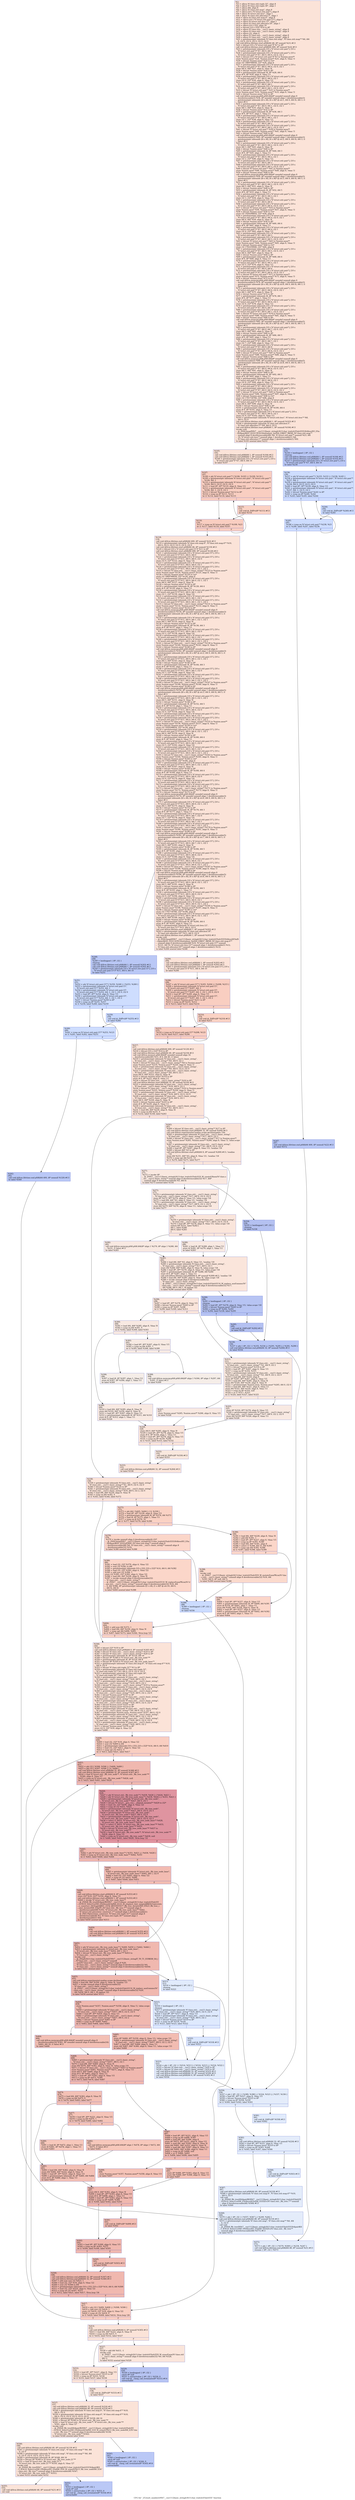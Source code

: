 digraph "CFG for '_Z12sort_numbersNSt7__cxx1112basic_stringIcSt11char_traitsIcESaIcEEE' function" {
	label="CFG for '_Z12sort_numbersNSt7__cxx1112basic_stringIcSt11char_traitsIcESaIcEEE' function";

	Node0x55d9dc1743f0 [shape=record,color="#3d50c3ff", style=filled, fillcolor="#f6bfa670",label="{%2:\l  %3 = alloca %\"class.std::tuple.32\", align 8\l  %4 = alloca %\"class.std::tuple.30\", align 1\l  %5 = alloca i64, align 8\l  %6 = alloca %\"class.std::map\", align 8\l  %7 = alloca [10 x %\"struct.std::pair\"], align 8\l  %8 = alloca %\"struct.std::less\", align 1\l  %9 = alloca %\"class.std::allocator.3\", align 1\l  %10 = alloca %\"class.std::map.6\", align 8\l  %11 = alloca [10 x %\"struct.std::pair.15\"], align 8\l  %12 = alloca %\"struct.std::less.12\", align 1\l  %13 = alloca %\"class.std::allocator.18\", align 1\l  %14 = alloca [10 x i32], align 16\l  %15 = bitcast [10 x i32]* %14 to i8*\l  %16 = alloca %\"class.std::__cxx11::basic_string\", align 8\l  %17 = alloca %\"class.std::__cxx11::basic_string\", align 8\l  %18 = alloca i32, align 4\l  %19 = alloca %\"class.std::__cxx11::basic_string\", align 8\l  %20 = alloca %\"class.std::__cxx11::basic_string\", align 8\l  %21 = getelementptr inbounds %\"class.std::map\", %\"class.std::map\"* %6, i64\l... 0, i32 0, i32 0, i32 0, i32 0, i32 0\l  call void @llvm.lifetime.start.p0i8(i64 48, i8* nonnull %21) #13\l  %22 = bitcast [10 x %\"struct.std::pair\"]* %7 to i8*\l  call void @llvm.lifetime.start.p0i8(i64 400, i8* nonnull %22) #13\l  %23 = getelementptr inbounds [10 x %\"struct.std::pair\"], [10 x\l... %\"struct.std::pair\"]* %7, i64 0, i64 0\l  %24 = getelementptr inbounds [10 x %\"struct.std::pair\"], [10 x\l... %\"struct.std::pair\"]* %7, i64 0, i64 0, i32 0, i32 2\l  %25 = bitcast [10 x %\"struct.std::pair\"]* %7 to %union.anon**\l  store %union.anon* %24, %union.anon** %25, align 8, !tbaa !3\l  %26 = bitcast %union.anon* %24 to i32*\l  store i32 1869768058, i32* %26, align 8\l  %27 = getelementptr inbounds [10 x %\"struct.std::pair\"], [10 x\l... %\"struct.std::pair\"]* %7, i64 0, i64 0, i32 0, i32 1\l  store i64 4, i64* %27, align 8, !tbaa !8\l  %28 = bitcast %union.anon* %24 to i8*\l  %29 = getelementptr inbounds i8, i8* %28, i64 4\l  store i8 0, i8* %29, align 4, !tbaa !11\l  %30 = getelementptr inbounds [10 x %\"struct.std::pair\"], [10 x\l... %\"struct.std::pair\"]* %7, i64 0, i64 0, i32 1\l  store i32 0, i32* %30, align 8, !tbaa !12\l  %31 = getelementptr inbounds [10 x %\"struct.std::pair\"], [10 x\l... %\"struct.std::pair\"]* %7, i64 0, i64 1\l  %32 = getelementptr inbounds [10 x %\"struct.std::pair\"], [10 x\l... %\"struct.std::pair\"]* %7, i64 0, i64 1, i32 0, i32 2\l  %33 = bitcast %\"struct.std::pair\"* %31 to %union.anon**\l  store %union.anon* %32, %union.anon** %33, align 8, !tbaa !3\l  %34 = bitcast %union.anon* %32 to i8*\l  call void @llvm.memcpy.p0i8.p0i8.i64(i8* noundef nonnull align 8\l... dereferenceable(3) %34, i8* noundef nonnull align 1 dereferenceable(3)\l... getelementptr inbounds ([4 x i8], [4 x i8]* @.str.1, i64 0, i64 0), i64 3, i1\l... false) #13\l  %35 = getelementptr inbounds [10 x %\"struct.std::pair\"], [10 x\l... %\"struct.std::pair\"]* %7, i64 0, i64 1, i32 0, i32 1\l  store i64 3, i64* %35, align 8, !tbaa !8\l  %36 = bitcast %union.anon* %32 to i8*\l  %37 = getelementptr inbounds i8, i8* %36, i64 3\l  store i8 0, i8* %37, align 1, !tbaa !11\l  %38 = getelementptr inbounds [10 x %\"struct.std::pair\"], [10 x\l... %\"struct.std::pair\"]* %7, i64 0, i64 1, i32 1\l  store i32 1, i32* %38, align 8, !tbaa !12\l  %39 = getelementptr inbounds [10 x %\"struct.std::pair\"], [10 x\l... %\"struct.std::pair\"]* %7, i64 0, i64 2\l  %40 = getelementptr inbounds [10 x %\"struct.std::pair\"], [10 x\l... %\"struct.std::pair\"]* %7, i64 0, i64 2, i32 0, i32 2\l  %41 = bitcast %\"struct.std::pair\"* %39 to %union.anon**\l  store %union.anon* %40, %union.anon** %41, align 8, !tbaa !3\l  %42 = bitcast %union.anon* %40 to i8*\l  call void @llvm.memcpy.p0i8.p0i8.i64(i8* noundef nonnull align 8\l... dereferenceable(3) %42, i8* noundef nonnull align 1 dereferenceable(3)\l... getelementptr inbounds ([4 x i8], [4 x i8]* @.str.2, i64 0, i64 0), i64 3, i1\l... false) #13\l  %43 = getelementptr inbounds [10 x %\"struct.std::pair\"], [10 x\l... %\"struct.std::pair\"]* %7, i64 0, i64 2, i32 0, i32 1\l  store i64 3, i64* %43, align 8, !tbaa !8\l  %44 = bitcast %union.anon* %40 to i8*\l  %45 = getelementptr inbounds i8, i8* %44, i64 3\l  store i8 0, i8* %45, align 1, !tbaa !11\l  %46 = getelementptr inbounds [10 x %\"struct.std::pair\"], [10 x\l... %\"struct.std::pair\"]* %7, i64 0, i64 2, i32 1\l  store i32 2, i32* %46, align 8, !tbaa !12\l  %47 = getelementptr inbounds [10 x %\"struct.std::pair\"], [10 x\l... %\"struct.std::pair\"]* %7, i64 0, i64 3\l  %48 = getelementptr inbounds [10 x %\"struct.std::pair\"], [10 x\l... %\"struct.std::pair\"]* %7, i64 0, i64 3, i32 0, i32 2\l  %49 = bitcast %\"struct.std::pair\"* %47 to %union.anon**\l  store %union.anon* %48, %union.anon** %49, align 8, !tbaa !3\l  %50 = bitcast %union.anon* %48 to i8*\l  call void @llvm.memcpy.p0i8.p0i8.i64(i8* noundef nonnull align 8\l... dereferenceable(5) %50, i8* noundef nonnull align 1 dereferenceable(5)\l... getelementptr inbounds ([6 x i8], [6 x i8]* @.str.3, i64 0, i64 0), i64 5, i1\l... false) #13\l  %51 = getelementptr inbounds [10 x %\"struct.std::pair\"], [10 x\l... %\"struct.std::pair\"]* %7, i64 0, i64 3, i32 0, i32 1\l  store i64 5, i64* %51, align 8, !tbaa !8\l  %52 = bitcast %union.anon* %48 to i8*\l  %53 = getelementptr inbounds i8, i8* %52, i64 5\l  store i8 0, i8* %53, align 1, !tbaa !11\l  %54 = getelementptr inbounds [10 x %\"struct.std::pair\"], [10 x\l... %\"struct.std::pair\"]* %7, i64 0, i64 3, i32 1\l  store i32 3, i32* %54, align 8, !tbaa !12\l  %55 = getelementptr inbounds [10 x %\"struct.std::pair\"], [10 x\l... %\"struct.std::pair\"]* %7, i64 0, i64 4\l  %56 = getelementptr inbounds [10 x %\"struct.std::pair\"], [10 x\l... %\"struct.std::pair\"]* %7, i64 0, i64 4, i32 0, i32 2\l  %57 = bitcast %\"struct.std::pair\"* %55 to %union.anon**\l  store %union.anon* %56, %union.anon** %57, align 8, !tbaa !3\l  %58 = bitcast %union.anon* %56 to i32*\l  store i32 1920298854, i32* %58, align 8\l  %59 = getelementptr inbounds [10 x %\"struct.std::pair\"], [10 x\l... %\"struct.std::pair\"]* %7, i64 0, i64 4, i32 0, i32 1\l  store i64 4, i64* %59, align 8, !tbaa !8\l  %60 = bitcast %union.anon* %56 to i8*\l  %61 = getelementptr inbounds i8, i8* %60, i64 4\l  store i8 0, i8* %61, align 4, !tbaa !11\l  %62 = getelementptr inbounds [10 x %\"struct.std::pair\"], [10 x\l... %\"struct.std::pair\"]* %7, i64 0, i64 4, i32 1\l  store i32 4, i32* %62, align 8, !tbaa !12\l  %63 = getelementptr inbounds [10 x %\"struct.std::pair\"], [10 x\l... %\"struct.std::pair\"]* %7, i64 0, i64 5\l  %64 = getelementptr inbounds [10 x %\"struct.std::pair\"], [10 x\l... %\"struct.std::pair\"]* %7, i64 0, i64 5, i32 0, i32 2\l  %65 = bitcast %\"struct.std::pair\"* %63 to %union.anon**\l  store %union.anon* %64, %union.anon** %65, align 8, !tbaa !3\l  %66 = bitcast %union.anon* %64 to i32*\l  store i32 1702259046, i32* %66, align 8\l  %67 = getelementptr inbounds [10 x %\"struct.std::pair\"], [10 x\l... %\"struct.std::pair\"]* %7, i64 0, i64 5, i32 0, i32 1\l  store i64 4, i64* %67, align 8, !tbaa !8\l  %68 = bitcast %union.anon* %64 to i8*\l  %69 = getelementptr inbounds i8, i8* %68, i64 4\l  store i8 0, i8* %69, align 4, !tbaa !11\l  %70 = getelementptr inbounds [10 x %\"struct.std::pair\"], [10 x\l... %\"struct.std::pair\"]* %7, i64 0, i64 5, i32 1\l  store i32 5, i32* %70, align 8, !tbaa !12\l  %71 = getelementptr inbounds [10 x %\"struct.std::pair\"], [10 x\l... %\"struct.std::pair\"]* %7, i64 0, i64 6\l  %72 = getelementptr inbounds [10 x %\"struct.std::pair\"], [10 x\l... %\"struct.std::pair\"]* %7, i64 0, i64 6, i32 0, i32 2\l  %73 = bitcast %\"struct.std::pair\"* %71 to %union.anon**\l  store %union.anon* %72, %union.anon** %73, align 8, !tbaa !3\l  %74 = bitcast %union.anon* %72 to i8*\l  call void @llvm.memcpy.p0i8.p0i8.i64(i8* noundef nonnull align 8\l... dereferenceable(3) %74, i8* noundef nonnull align 1 dereferenceable(3)\l... getelementptr inbounds ([4 x i8], [4 x i8]* @.str.6, i64 0, i64 0), i64 3, i1\l... false) #13\l  %75 = getelementptr inbounds [10 x %\"struct.std::pair\"], [10 x\l... %\"struct.std::pair\"]* %7, i64 0, i64 6, i32 0, i32 1\l  store i64 3, i64* %75, align 8, !tbaa !8\l  %76 = bitcast %union.anon* %72 to i8*\l  %77 = getelementptr inbounds i8, i8* %76, i64 3\l  store i8 0, i8* %77, align 1, !tbaa !11\l  %78 = getelementptr inbounds [10 x %\"struct.std::pair\"], [10 x\l... %\"struct.std::pair\"]* %7, i64 0, i64 6, i32 1\l  store i32 6, i32* %78, align 8, !tbaa !12\l  %79 = getelementptr inbounds [10 x %\"struct.std::pair\"], [10 x\l... %\"struct.std::pair\"]* %7, i64 0, i64 7\l  %80 = getelementptr inbounds [10 x %\"struct.std::pair\"], [10 x\l... %\"struct.std::pair\"]* %7, i64 0, i64 7, i32 0, i32 2\l  %81 = bitcast %\"struct.std::pair\"* %79 to %union.anon**\l  store %union.anon* %80, %union.anon** %81, align 8, !tbaa !3\l  %82 = bitcast %union.anon* %80 to i8*\l  call void @llvm.memcpy.p0i8.p0i8.i64(i8* noundef nonnull align 8\l... dereferenceable(5) %82, i8* noundef nonnull align 1 dereferenceable(5)\l... getelementptr inbounds ([6 x i8], [6 x i8]* @.str.7, i64 0, i64 0), i64 5, i1\l... false) #13\l  %83 = getelementptr inbounds [10 x %\"struct.std::pair\"], [10 x\l... %\"struct.std::pair\"]* %7, i64 0, i64 7, i32 0, i32 1\l  store i64 5, i64* %83, align 8, !tbaa !8\l  %84 = bitcast %union.anon* %80 to i8*\l  %85 = getelementptr inbounds i8, i8* %84, i64 5\l  store i8 0, i8* %85, align 1, !tbaa !11\l  %86 = getelementptr inbounds [10 x %\"struct.std::pair\"], [10 x\l... %\"struct.std::pair\"]* %7, i64 0, i64 7, i32 1\l  store i32 7, i32* %86, align 8, !tbaa !12\l  %87 = getelementptr inbounds [10 x %\"struct.std::pair\"], [10 x\l... %\"struct.std::pair\"]* %7, i64 0, i64 8\l  %88 = getelementptr inbounds [10 x %\"struct.std::pair\"], [10 x\l... %\"struct.std::pair\"]* %7, i64 0, i64 8, i32 0, i32 2\l  %89 = bitcast %\"struct.std::pair\"* %87 to %union.anon**\l  store %union.anon* %88, %union.anon** %89, align 8, !tbaa !3\l  %90 = bitcast %union.anon* %88 to i8*\l  call void @llvm.memcpy.p0i8.p0i8.i64(i8* noundef nonnull align 8\l... dereferenceable(5) %90, i8* noundef nonnull align 1 dereferenceable(5)\l... getelementptr inbounds ([6 x i8], [6 x i8]* @.str.8, i64 0, i64 0), i64 5, i1\l... false) #13\l  %91 = getelementptr inbounds [10 x %\"struct.std::pair\"], [10 x\l... %\"struct.std::pair\"]* %7, i64 0, i64 8, i32 0, i32 1\l  store i64 5, i64* %91, align 8, !tbaa !8\l  %92 = bitcast %union.anon* %88 to i8*\l  %93 = getelementptr inbounds i8, i8* %92, i64 5\l  store i8 0, i8* %93, align 1, !tbaa !11\l  %94 = getelementptr inbounds [10 x %\"struct.std::pair\"], [10 x\l... %\"struct.std::pair\"]* %7, i64 0, i64 8, i32 1\l  store i32 8, i32* %94, align 8, !tbaa !12\l  %95 = getelementptr inbounds [10 x %\"struct.std::pair\"], [10 x\l... %\"struct.std::pair\"]* %7, i64 0, i64 9\l  %96 = getelementptr inbounds [10 x %\"struct.std::pair\"], [10 x\l... %\"struct.std::pair\"]* %7, i64 0, i64 9, i32 0, i32 2\l  %97 = bitcast %\"struct.std::pair\"* %95 to %union.anon**\l  store %union.anon* %96, %union.anon** %97, align 8, !tbaa !3\l  %98 = bitcast %union.anon* %96 to i32*\l  store i32 1701734766, i32* %98, align 8\l  %99 = getelementptr inbounds [10 x %\"struct.std::pair\"], [10 x\l... %\"struct.std::pair\"]* %7, i64 0, i64 9, i32 0, i32 1\l  store i64 4, i64* %99, align 8, !tbaa !8\l  %100 = bitcast %union.anon* %96 to i8*\l  %101 = getelementptr inbounds i8, i8* %100, i64 4\l  store i8 0, i8* %101, align 4, !tbaa !11\l  %102 = getelementptr inbounds [10 x %\"struct.std::pair\"], [10 x\l... %\"struct.std::pair\"]* %7, i64 0, i64 9, i32 1\l  store i32 9, i32* %102, align 8, !tbaa !12\l  %103 = getelementptr inbounds %\"struct.std::less\", %\"struct.std::less\"* %8,\l... i64 0, i32 0\l  call void @llvm.lifetime.start.p0i8(i64 1, i8* nonnull %103) #13\l  %104 = getelementptr inbounds %\"class.std::allocator.3\",\l... %\"class.std::allocator.3\"* %9, i64 0, i32 0\l  call void @llvm.lifetime.start.p0i8(i64 1, i8* nonnull %104) #13\l  invoke void\l... @_ZNSt3mapINSt7__cxx1112basic_stringIcSt11char_traitsIcESaIcEEEiSt4lessIS5_ESa\l...ISt4pairIKS5_iEEEC2ESt16initializer_listISA_ERKS7_RKSB_(%\"class.std::map\"*\l... nonnull align 8 dereferenceable(48) %6, %\"struct.std::pair\"* nonnull %23, i64\l... 10, %\"struct.std::less\"* nonnull align 1 dereferenceable(1) %8,\l... %\"class.std::allocator.3\"* nonnull align 1 dereferenceable(1) %9)\l          to label %105 unwind label %233\l}"];
	Node0x55d9dc1743f0 -> Node0x55d9dc17f510;
	Node0x55d9dc1743f0 -> Node0x55d9dc17f5a0;
	Node0x55d9dc17f510 [shape=record,color="#3d50c3ff", style=filled, fillcolor="#f6bfa670",label="{%105:\l105:                                              \l  call void @llvm.lifetime.end.p0i8(i64 1, i8* nonnull %104) #13\l  call void @llvm.lifetime.end.p0i8(i64 1, i8* nonnull %103) #13\l  %106 = getelementptr inbounds [10 x %\"struct.std::pair\"], [10 x\l... %\"struct.std::pair\"]* %7, i64 0, i64 10\l  br label %107\l}"];
	Node0x55d9dc17f510 -> Node0x55d9dc17fd90;
	Node0x55d9dc17fd90 [shape=record,color="#3d50c3ff", style=filled, fillcolor="#f2907270",label="{%107:\l107:                                              \l  %108 = phi %\"struct.std::pair\"* [ %106, %105 ], [ %109, %116 ]\l  %109 = getelementptr inbounds %\"struct.std::pair\", %\"struct.std::pair\"*\l... %108, i64 -1\l  %110 = getelementptr inbounds %\"struct.std::pair\", %\"struct.std::pair\"*\l... %109, i64 0, i32 0, i32 0, i32 0\l  %111 = load i8*, i8** %110, align 8, !tbaa !15\l  %112 = getelementptr inbounds %\"struct.std::pair\", %\"struct.std::pair\"*\l... %108, i64 -1, i32 0, i32 2\l  %113 = bitcast %union.anon* %112 to i8*\l  %114 = icmp eq i8* %111, %113\l  br i1 %114, label %116, label %115\l|{<s0>T|<s1>F}}"];
	Node0x55d9dc17fd90:s0 -> Node0x55d9dc17fe50;
	Node0x55d9dc17fd90:s1 -> Node0x55d9dc180440;
	Node0x55d9dc180440 [shape=record,color="#3d50c3ff", style=filled, fillcolor="#f4987a70",label="{%115:\l115:                                              \l  call void @_ZdlPv(i8* %111) #13\l  br label %116\l}"];
	Node0x55d9dc180440 -> Node0x55d9dc17fe50;
	Node0x55d9dc17fe50 [shape=record,color="#3d50c3ff", style=filled, fillcolor="#f2907270",label="{%116:\l116:                                              \l  %117 = icmp eq %\"struct.std::pair\"* %109, %23\l  br i1 %117, label %118, label %107\l|{<s0>T|<s1>F}}"];
	Node0x55d9dc17fe50:s0 -> Node0x55d9dc1807d0;
	Node0x55d9dc17fe50:s1 -> Node0x55d9dc17fd90;
	Node0x55d9dc1807d0 [shape=record,color="#3d50c3ff", style=filled, fillcolor="#f6bfa670",label="{%118:\l118:                                              \l  call void @llvm.lifetime.end.p0i8(i64 400, i8* nonnull %22) #13\l  %119 = getelementptr inbounds %\"class.std::map.6\", %\"class.std::map.6\"* %10,\l... i64 0, i32 0, i32 0, i32 0, i32 0, i32 0\l  call void @llvm.lifetime.start.p0i8(i64 48, i8* nonnull %119) #13\l  %120 = bitcast [10 x %\"struct.std::pair.15\"]* %11 to i8*\l  call void @llvm.lifetime.start.p0i8(i64 400, i8* nonnull %120) #13\l  %121 = getelementptr inbounds [10 x %\"struct.std::pair.15\"], [10 x\l... %\"struct.std::pair.15\"]* %11, i64 0, i64 0\l  %122 = getelementptr inbounds [10 x %\"struct.std::pair.15\"], [10 x\l... %\"struct.std::pair.15\"]* %11, i64 0, i64 0, i32 0\l  store i32 0, i32* %122, align 8, !tbaa !16\l  %123 = getelementptr inbounds [10 x %\"struct.std::pair.15\"], [10 x\l... %\"struct.std::pair.15\"]* %11, i64 0, i64 0, i32 1\l  %124 = getelementptr inbounds [10 x %\"struct.std::pair.15\"], [10 x\l... %\"struct.std::pair.15\"]* %11, i64 0, i64 0, i32 1, i32 2\l  %125 = bitcast %\"class.std::__cxx11::basic_string\"* %123 to %union.anon**\l  store %union.anon* %124, %union.anon** %125, align 8, !tbaa !3\l  %126 = bitcast %union.anon* %124 to i32*\l  store i32 1869768058, i32* %126, align 8\l  %127 = getelementptr inbounds [10 x %\"struct.std::pair.15\"], [10 x\l... %\"struct.std::pair.15\"]* %11, i64 0, i64 0, i32 1, i32 1\l  store i64 4, i64* %127, align 8, !tbaa !8\l  %128 = bitcast %union.anon* %124 to i8*\l  %129 = getelementptr inbounds i8, i8* %128, i64 4\l  store i8 0, i8* %129, align 4, !tbaa !11\l  %130 = getelementptr inbounds [10 x %\"struct.std::pair.15\"], [10 x\l... %\"struct.std::pair.15\"]* %11, i64 0, i64 1, i32 0\l  store i32 1, i32* %130, align 8, !tbaa !16\l  %131 = getelementptr inbounds [10 x %\"struct.std::pair.15\"], [10 x\l... %\"struct.std::pair.15\"]* %11, i64 0, i64 1, i32 1\l  %132 = getelementptr inbounds [10 x %\"struct.std::pair.15\"], [10 x\l... %\"struct.std::pair.15\"]* %11, i64 0, i64 1, i32 1, i32 2\l  %133 = bitcast %\"class.std::__cxx11::basic_string\"* %131 to %union.anon**\l  store %union.anon* %132, %union.anon** %133, align 8, !tbaa !3\l  %134 = bitcast %union.anon* %132 to i8*\l  call void @llvm.memcpy.p0i8.p0i8.i64(i8* noundef nonnull align 8\l... dereferenceable(3) %134, i8* noundef nonnull align 1 dereferenceable(3)\l... getelementptr inbounds ([4 x i8], [4 x i8]* @.str.1, i64 0, i64 0), i64 3, i1\l... false) #13\l  %135 = getelementptr inbounds [10 x %\"struct.std::pair.15\"], [10 x\l... %\"struct.std::pair.15\"]* %11, i64 0, i64 1, i32 1, i32 1\l  store i64 3, i64* %135, align 8, !tbaa !8\l  %136 = bitcast %union.anon* %132 to i8*\l  %137 = getelementptr inbounds i8, i8* %136, i64 3\l  store i8 0, i8* %137, align 1, !tbaa !11\l  %138 = getelementptr inbounds [10 x %\"struct.std::pair.15\"], [10 x\l... %\"struct.std::pair.15\"]* %11, i64 0, i64 2, i32 0\l  store i32 2, i32* %138, align 8, !tbaa !16\l  %139 = getelementptr inbounds [10 x %\"struct.std::pair.15\"], [10 x\l... %\"struct.std::pair.15\"]* %11, i64 0, i64 2, i32 1\l  %140 = getelementptr inbounds [10 x %\"struct.std::pair.15\"], [10 x\l... %\"struct.std::pair.15\"]* %11, i64 0, i64 2, i32 1, i32 2\l  %141 = bitcast %\"class.std::__cxx11::basic_string\"* %139 to %union.anon**\l  store %union.anon* %140, %union.anon** %141, align 8, !tbaa !3\l  %142 = bitcast %union.anon* %140 to i8*\l  call void @llvm.memcpy.p0i8.p0i8.i64(i8* noundef nonnull align 8\l... dereferenceable(3) %142, i8* noundef nonnull align 1 dereferenceable(3)\l... getelementptr inbounds ([4 x i8], [4 x i8]* @.str.2, i64 0, i64 0), i64 3, i1\l... false) #13\l  %143 = getelementptr inbounds [10 x %\"struct.std::pair.15\"], [10 x\l... %\"struct.std::pair.15\"]* %11, i64 0, i64 2, i32 1, i32 1\l  store i64 3, i64* %143, align 8, !tbaa !8\l  %144 = bitcast %union.anon* %140 to i8*\l  %145 = getelementptr inbounds i8, i8* %144, i64 3\l  store i8 0, i8* %145, align 1, !tbaa !11\l  %146 = getelementptr inbounds [10 x %\"struct.std::pair.15\"], [10 x\l... %\"struct.std::pair.15\"]* %11, i64 0, i64 3, i32 0\l  store i32 3, i32* %146, align 8, !tbaa !16\l  %147 = getelementptr inbounds [10 x %\"struct.std::pair.15\"], [10 x\l... %\"struct.std::pair.15\"]* %11, i64 0, i64 3, i32 1\l  %148 = getelementptr inbounds [10 x %\"struct.std::pair.15\"], [10 x\l... %\"struct.std::pair.15\"]* %11, i64 0, i64 3, i32 1, i32 2\l  %149 = bitcast %\"class.std::__cxx11::basic_string\"* %147 to %union.anon**\l  store %union.anon* %148, %union.anon** %149, align 8, !tbaa !3\l  %150 = bitcast %union.anon* %148 to i8*\l  call void @llvm.memcpy.p0i8.p0i8.i64(i8* noundef nonnull align 8\l... dereferenceable(5) %150, i8* noundef nonnull align 1 dereferenceable(5)\l... getelementptr inbounds ([6 x i8], [6 x i8]* @.str.3, i64 0, i64 0), i64 5, i1\l... false) #13\l  %151 = getelementptr inbounds [10 x %\"struct.std::pair.15\"], [10 x\l... %\"struct.std::pair.15\"]* %11, i64 0, i64 3, i32 1, i32 1\l  store i64 5, i64* %151, align 8, !tbaa !8\l  %152 = bitcast %union.anon* %148 to i8*\l  %153 = getelementptr inbounds i8, i8* %152, i64 5\l  store i8 0, i8* %153, align 1, !tbaa !11\l  %154 = getelementptr inbounds [10 x %\"struct.std::pair.15\"], [10 x\l... %\"struct.std::pair.15\"]* %11, i64 0, i64 4, i32 0\l  store i32 4, i32* %154, align 8, !tbaa !16\l  %155 = getelementptr inbounds [10 x %\"struct.std::pair.15\"], [10 x\l... %\"struct.std::pair.15\"]* %11, i64 0, i64 4, i32 1\l  %156 = getelementptr inbounds [10 x %\"struct.std::pair.15\"], [10 x\l... %\"struct.std::pair.15\"]* %11, i64 0, i64 4, i32 1, i32 2\l  %157 = bitcast %\"class.std::__cxx11::basic_string\"* %155 to %union.anon**\l  store %union.anon* %156, %union.anon** %157, align 8, !tbaa !3\l  %158 = bitcast %union.anon* %156 to i32*\l  store i32 1920298854, i32* %158, align 8\l  %159 = getelementptr inbounds [10 x %\"struct.std::pair.15\"], [10 x\l... %\"struct.std::pair.15\"]* %11, i64 0, i64 4, i32 1, i32 1\l  store i64 4, i64* %159, align 8, !tbaa !8\l  %160 = bitcast %union.anon* %156 to i8*\l  %161 = getelementptr inbounds i8, i8* %160, i64 4\l  store i8 0, i8* %161, align 4, !tbaa !11\l  %162 = getelementptr inbounds [10 x %\"struct.std::pair.15\"], [10 x\l... %\"struct.std::pair.15\"]* %11, i64 0, i64 5, i32 0\l  store i32 5, i32* %162, align 8, !tbaa !16\l  %163 = getelementptr inbounds [10 x %\"struct.std::pair.15\"], [10 x\l... %\"struct.std::pair.15\"]* %11, i64 0, i64 5, i32 1\l  %164 = getelementptr inbounds [10 x %\"struct.std::pair.15\"], [10 x\l... %\"struct.std::pair.15\"]* %11, i64 0, i64 5, i32 1, i32 2\l  %165 = bitcast %\"class.std::__cxx11::basic_string\"* %163 to %union.anon**\l  store %union.anon* %164, %union.anon** %165, align 8, !tbaa !3\l  %166 = bitcast %union.anon* %164 to i32*\l  store i32 1702259046, i32* %166, align 8\l  %167 = getelementptr inbounds [10 x %\"struct.std::pair.15\"], [10 x\l... %\"struct.std::pair.15\"]* %11, i64 0, i64 5, i32 1, i32 1\l  store i64 4, i64* %167, align 8, !tbaa !8\l  %168 = bitcast %union.anon* %164 to i8*\l  %169 = getelementptr inbounds i8, i8* %168, i64 4\l  store i8 0, i8* %169, align 4, !tbaa !11\l  %170 = getelementptr inbounds [10 x %\"struct.std::pair.15\"], [10 x\l... %\"struct.std::pair.15\"]* %11, i64 0, i64 6, i32 0\l  store i32 6, i32* %170, align 8, !tbaa !16\l  %171 = getelementptr inbounds [10 x %\"struct.std::pair.15\"], [10 x\l... %\"struct.std::pair.15\"]* %11, i64 0, i64 6, i32 1\l  %172 = getelementptr inbounds [10 x %\"struct.std::pair.15\"], [10 x\l... %\"struct.std::pair.15\"]* %11, i64 0, i64 6, i32 1, i32 2\l  %173 = bitcast %\"class.std::__cxx11::basic_string\"* %171 to %union.anon**\l  store %union.anon* %172, %union.anon** %173, align 8, !tbaa !3\l  %174 = bitcast %union.anon* %172 to i8*\l  call void @llvm.memcpy.p0i8.p0i8.i64(i8* noundef nonnull align 8\l... dereferenceable(3) %174, i8* noundef nonnull align 1 dereferenceable(3)\l... getelementptr inbounds ([4 x i8], [4 x i8]* @.str.6, i64 0, i64 0), i64 3, i1\l... false) #13\l  %175 = getelementptr inbounds [10 x %\"struct.std::pair.15\"], [10 x\l... %\"struct.std::pair.15\"]* %11, i64 0, i64 6, i32 1, i32 1\l  store i64 3, i64* %175, align 8, !tbaa !8\l  %176 = bitcast %union.anon* %172 to i8*\l  %177 = getelementptr inbounds i8, i8* %176, i64 3\l  store i8 0, i8* %177, align 1, !tbaa !11\l  %178 = getelementptr inbounds [10 x %\"struct.std::pair.15\"], [10 x\l... %\"struct.std::pair.15\"]* %11, i64 0, i64 7, i32 0\l  store i32 7, i32* %178, align 8, !tbaa !16\l  %179 = getelementptr inbounds [10 x %\"struct.std::pair.15\"], [10 x\l... %\"struct.std::pair.15\"]* %11, i64 0, i64 7, i32 1\l  %180 = getelementptr inbounds [10 x %\"struct.std::pair.15\"], [10 x\l... %\"struct.std::pair.15\"]* %11, i64 0, i64 7, i32 1, i32 2\l  %181 = bitcast %\"class.std::__cxx11::basic_string\"* %179 to %union.anon**\l  store %union.anon* %180, %union.anon** %181, align 8, !tbaa !3\l  %182 = bitcast %union.anon* %180 to i8*\l  call void @llvm.memcpy.p0i8.p0i8.i64(i8* noundef nonnull align 8\l... dereferenceable(5) %182, i8* noundef nonnull align 1 dereferenceable(5)\l... getelementptr inbounds ([6 x i8], [6 x i8]* @.str.7, i64 0, i64 0), i64 5, i1\l... false) #13\l  %183 = getelementptr inbounds [10 x %\"struct.std::pair.15\"], [10 x\l... %\"struct.std::pair.15\"]* %11, i64 0, i64 7, i32 1, i32 1\l  store i64 5, i64* %183, align 8, !tbaa !8\l  %184 = bitcast %union.anon* %180 to i8*\l  %185 = getelementptr inbounds i8, i8* %184, i64 5\l  store i8 0, i8* %185, align 1, !tbaa !11\l  %186 = getelementptr inbounds [10 x %\"struct.std::pair.15\"], [10 x\l... %\"struct.std::pair.15\"]* %11, i64 0, i64 8, i32 0\l  store i32 8, i32* %186, align 8, !tbaa !16\l  %187 = getelementptr inbounds [10 x %\"struct.std::pair.15\"], [10 x\l... %\"struct.std::pair.15\"]* %11, i64 0, i64 8, i32 1\l  %188 = getelementptr inbounds [10 x %\"struct.std::pair.15\"], [10 x\l... %\"struct.std::pair.15\"]* %11, i64 0, i64 8, i32 1, i32 2\l  %189 = bitcast %\"class.std::__cxx11::basic_string\"* %187 to %union.anon**\l  store %union.anon* %188, %union.anon** %189, align 8, !tbaa !3\l  %190 = bitcast %union.anon* %188 to i8*\l  call void @llvm.memcpy.p0i8.p0i8.i64(i8* noundef nonnull align 8\l... dereferenceable(5) %190, i8* noundef nonnull align 1 dereferenceable(5)\l... getelementptr inbounds ([6 x i8], [6 x i8]* @.str.8, i64 0, i64 0), i64 5, i1\l... false) #13\l  %191 = getelementptr inbounds [10 x %\"struct.std::pair.15\"], [10 x\l... %\"struct.std::pair.15\"]* %11, i64 0, i64 8, i32 1, i32 1\l  store i64 5, i64* %191, align 8, !tbaa !8\l  %192 = bitcast %union.anon* %188 to i8*\l  %193 = getelementptr inbounds i8, i8* %192, i64 5\l  store i8 0, i8* %193, align 1, !tbaa !11\l  %194 = getelementptr inbounds [10 x %\"struct.std::pair.15\"], [10 x\l... %\"struct.std::pair.15\"]* %11, i64 0, i64 9, i32 0\l  store i32 9, i32* %194, align 8, !tbaa !16\l  %195 = getelementptr inbounds [10 x %\"struct.std::pair.15\"], [10 x\l... %\"struct.std::pair.15\"]* %11, i64 0, i64 9, i32 1\l  %196 = getelementptr inbounds [10 x %\"struct.std::pair.15\"], [10 x\l... %\"struct.std::pair.15\"]* %11, i64 0, i64 9, i32 1, i32 2\l  %197 = bitcast %\"class.std::__cxx11::basic_string\"* %195 to %union.anon**\l  store %union.anon* %196, %union.anon** %197, align 8, !tbaa !3\l  %198 = bitcast %union.anon* %196 to i32*\l  store i32 1701734766, i32* %198, align 8\l  %199 = getelementptr inbounds [10 x %\"struct.std::pair.15\"], [10 x\l... %\"struct.std::pair.15\"]* %11, i64 0, i64 9, i32 1, i32 1\l  store i64 4, i64* %199, align 8, !tbaa !8\l  %200 = bitcast %union.anon* %196 to i8*\l  %201 = getelementptr inbounds i8, i8* %200, i64 4\l  store i8 0, i8* %201, align 4, !tbaa !11\l  %202 = getelementptr inbounds %\"struct.std::less.12\",\l... %\"struct.std::less.12\"* %12, i64 0, i32 0\l  call void @llvm.lifetime.start.p0i8(i64 1, i8* nonnull %202) #13\l  %203 = getelementptr inbounds %\"class.std::allocator.18\",\l... %\"class.std::allocator.18\"* %13, i64 0, i32 0\l  call void @llvm.lifetime.start.p0i8(i64 1, i8* nonnull %203) #13\l  invoke void\l... @_ZNSt3mapIiNSt7__cxx1112basic_stringIcSt11char_traitsIcESaIcEEESt4lessIiESaIS\l...t4pairIKiS5_EEEC2ESt16initializer_listISA_ERKS7_RKSB_(%\"class.std::map.6\"*\l... nonnull align 8 dereferenceable(48) %10, %\"struct.std::pair.15\"* nonnull\l... %121, i64 10, %\"struct.std::less.12\"* nonnull align 1 dereferenceable(1) %12,\l... %\"class.std::allocator.18\"* nonnull align 1 dereferenceable(1) %13)\l          to label %204 unwind label %248\l}"];
	Node0x55d9dc1807d0 -> Node0x55d9dc188ad0;
	Node0x55d9dc1807d0 -> Node0x55d9dc188b60;
	Node0x55d9dc188ad0 [shape=record,color="#3d50c3ff", style=filled, fillcolor="#f6bfa670",label="{%204:\l204:                                              \l  call void @llvm.lifetime.end.p0i8(i64 1, i8* nonnull %203) #13\l  call void @llvm.lifetime.end.p0i8(i64 1, i8* nonnull %202) #13\l  %205 = getelementptr inbounds [10 x %\"struct.std::pair.15\"], [10 x\l... %\"struct.std::pair.15\"]* %11, i64 0, i64 10\l  br label %206\l}"];
	Node0x55d9dc188ad0 -> Node0x55d9dc189270;
	Node0x55d9dc189270 [shape=record,color="#3d50c3ff", style=filled, fillcolor="#f2907270",label="{%206:\l206:                                              \l  %207 = phi %\"struct.std::pair.15\"* [ %205, %204 ], [ %208, %215 ]\l  %208 = getelementptr inbounds %\"struct.std::pair.15\",\l... %\"struct.std::pair.15\"* %207, i64 -1\l  %209 = getelementptr inbounds %\"struct.std::pair.15\",\l... %\"struct.std::pair.15\"* %207, i64 -1, i32 1, i32 0, i32 0\l  %210 = load i8*, i8** %209, align 8, !tbaa !15\l  %211 = getelementptr inbounds %\"struct.std::pair.15\",\l... %\"struct.std::pair.15\"* %207, i64 -1, i32 1, i32 2\l  %212 = bitcast %union.anon* %211 to i8*\l  %213 = icmp eq i8* %210, %212\l  br i1 %213, label %215, label %214\l|{<s0>T|<s1>F}}"];
	Node0x55d9dc189270:s0 -> Node0x55d9dc189330;
	Node0x55d9dc189270:s1 -> Node0x55d9dc189de0;
	Node0x55d9dc189de0 [shape=record,color="#3d50c3ff", style=filled, fillcolor="#f4987a70",label="{%214:\l214:                                              \l  call void @_ZdlPv(i8* %210) #13\l  br label %215\l}"];
	Node0x55d9dc189de0 -> Node0x55d9dc189330;
	Node0x55d9dc189330 [shape=record,color="#3d50c3ff", style=filled, fillcolor="#f2907270",label="{%215:\l215:                                              \l  %216 = icmp eq %\"struct.std::pair.15\"* %208, %121\l  br i1 %216, label %217, label %206\l|{<s0>T|<s1>F}}"];
	Node0x55d9dc189330:s0 -> Node0x55d9dc18a0d0;
	Node0x55d9dc189330:s1 -> Node0x55d9dc189270;
	Node0x55d9dc18a0d0 [shape=record,color="#3d50c3ff", style=filled, fillcolor="#f6bfa670",label="{%217:\l217:                                              \l  call void @llvm.lifetime.end.p0i8(i64 400, i8* nonnull %120) #13\l  %218 = bitcast [10 x i32]* %14 to i8*\l  call void @llvm.lifetime.start.p0i8(i64 40, i8* nonnull %218) #13\l  call void @llvm.memset.p0i8.i64(i8* noundef nonnull align 16\l... dereferenceable(40) %15, i8 0, i64 40, i1 false)\l  %219 = getelementptr inbounds %\"class.std::__cxx11::basic_string\",\l... %\"class.std::__cxx11::basic_string\"* %0, i64 0, i32 2\l  %220 = bitcast %\"class.std::__cxx11::basic_string\"* %0 to %union.anon**\l  store %union.anon* %219, %union.anon** %220, align 8, !tbaa !3\l  %221 = getelementptr inbounds %\"class.std::__cxx11::basic_string\",\l... %\"class.std::__cxx11::basic_string\"* %0, i64 0, i32 0, i32 0\l  %222 = getelementptr inbounds %\"class.std::__cxx11::basic_string\",\l... %\"class.std::__cxx11::basic_string\"* %0, i64 0, i32 1\l  store i64 0, i64* %222, align 8, !tbaa !8\l  %223 = bitcast %union.anon* %219 to i8*\l  store i8 0, i8* %223, align 8, !tbaa !11\l  %224 = bitcast %\"class.std::__cxx11::basic_string\"* %16 to i8*\l  call void @llvm.lifetime.start.p0i8(i64 32, i8* nonnull %224) #13\l  %225 = getelementptr inbounds %\"class.std::__cxx11::basic_string\",\l... %\"class.std::__cxx11::basic_string\"* %16, i64 0, i32 2\l  %226 = bitcast %\"class.std::__cxx11::basic_string\"* %16 to %union.anon**\l  store %union.anon* %225, %union.anon** %226, align 8, !tbaa !3\l  %227 = getelementptr inbounds %\"class.std::__cxx11::basic_string\",\l... %\"class.std::__cxx11::basic_string\"* %16, i64 0, i32 0, i32 0\l  %228 = getelementptr inbounds %\"class.std::__cxx11::basic_string\",\l... %\"class.std::__cxx11::basic_string\"* %16, i64 0, i32 1\l  store i64 0, i64* %228, align 8, !tbaa !8\l  %229 = bitcast %union.anon* %225 to i8*\l  store i8 0, i8* %229, align 8, !tbaa !11\l  %230 = getelementptr inbounds %\"class.std::__cxx11::basic_string\",\l... %\"class.std::__cxx11::basic_string\"* %1, i64 0, i32 1\l  %231 = load i64, i64* %230, align 8, !tbaa !8\l  %232 = icmp eq i64 %231, 0\l  br i1 %232, label %338, label %263\l|{<s0>T|<s1>F}}"];
	Node0x55d9dc18a0d0:s0 -> Node0x55d9dc18c560;
	Node0x55d9dc18a0d0:s1 -> Node0x55d9dc18c5b0;
	Node0x55d9dc17f5a0 [shape=record,color="#3d50c3ff", style=filled, fillcolor="#6282ea70",label="{%233:\l233:                                              \l  %234 = landingpad \{ i8*, i32 \}\l          cleanup\l  call void @llvm.lifetime.end.p0i8(i64 1, i8* nonnull %104) #13\l  call void @llvm.lifetime.end.p0i8(i64 1, i8* nonnull %103) #13\l  %235 = getelementptr inbounds [10 x %\"struct.std::pair\"], [10 x\l... %\"struct.std::pair\"]* %7, i64 0, i64 10\l  br label %236\l}"];
	Node0x55d9dc17f5a0 -> Node0x55d9dc18ca40;
	Node0x55d9dc18ca40 [shape=record,color="#3d50c3ff", style=filled, fillcolor="#8fb1fe70",label="{%236:\l236:                                              \l  %237 = phi %\"struct.std::pair\"* [ %235, %233 ], [ %238, %245 ]\l  %238 = getelementptr inbounds %\"struct.std::pair\", %\"struct.std::pair\"*\l... %237, i64 -1\l  %239 = getelementptr inbounds %\"struct.std::pair\", %\"struct.std::pair\"*\l... %238, i64 0, i32 0, i32 0, i32 0\l  %240 = load i8*, i8** %239, align 8, !tbaa !15\l  %241 = getelementptr inbounds %\"struct.std::pair\", %\"struct.std::pair\"*\l... %237, i64 -1, i32 0, i32 2\l  %242 = bitcast %union.anon* %241 to i8*\l  %243 = icmp eq i8* %240, %242\l  br i1 %243, label %245, label %244\l|{<s0>T|<s1>F}}"];
	Node0x55d9dc18ca40:s0 -> Node0x55d9dc18cb00;
	Node0x55d9dc18ca40:s1 -> Node0x55d9dc18d030;
	Node0x55d9dc18d030 [shape=record,color="#3d50c3ff", style=filled, fillcolor="#88abfd70",label="{%244:\l244:                                              \l  call void @_ZdlPv(i8* %240) #13\l  br label %245\l}"];
	Node0x55d9dc18d030 -> Node0x55d9dc18cb00;
	Node0x55d9dc18cb00 [shape=record,color="#3d50c3ff", style=filled, fillcolor="#8fb1fe70",label="{%245:\l245:                                              \l  %246 = icmp eq %\"struct.std::pair\"* %238, %23\l  br i1 %246, label %247, label %236\l|{<s0>T|<s1>F}}"];
	Node0x55d9dc18cb00:s0 -> Node0x55d9dc18d320;
	Node0x55d9dc18cb00:s1 -> Node0x55d9dc18ca40;
	Node0x55d9dc18d320 [shape=record,color="#3d50c3ff", style=filled, fillcolor="#6282ea70",label="{%247:\l247:                                              \l  call void @llvm.lifetime.end.p0i8(i64 400, i8* nonnull %22) #13\l  br label %572\l}"];
	Node0x55d9dc18d320 -> Node0x55d9dc18d570;
	Node0x55d9dc188b60 [shape=record,color="#3d50c3ff", style=filled, fillcolor="#6282ea70",label="{%248:\l248:                                              \l  %249 = landingpad \{ i8*, i32 \}\l          cleanup\l  call void @llvm.lifetime.end.p0i8(i64 1, i8* nonnull %203) #13\l  call void @llvm.lifetime.end.p0i8(i64 1, i8* nonnull %202) #13\l  %250 = getelementptr inbounds [10 x %\"struct.std::pair.15\"], [10 x\l... %\"struct.std::pair.15\"]* %11, i64 0, i64 10\l  br label %251\l}"];
	Node0x55d9dc188b60 -> Node0x55d9dc18d9c0;
	Node0x55d9dc18d9c0 [shape=record,color="#3d50c3ff", style=filled, fillcolor="#8fb1fe70",label="{%251:\l251:                                              \l  %252 = phi %\"struct.std::pair.15\"* [ %250, %248 ], [ %253, %260 ]\l  %253 = getelementptr inbounds %\"struct.std::pair.15\",\l... %\"struct.std::pair.15\"* %252, i64 -1\l  %254 = getelementptr inbounds %\"struct.std::pair.15\",\l... %\"struct.std::pair.15\"* %252, i64 -1, i32 1, i32 0, i32 0\l  %255 = load i8*, i8** %254, align 8, !tbaa !15\l  %256 = getelementptr inbounds %\"struct.std::pair.15\",\l... %\"struct.std::pair.15\"* %252, i64 -1, i32 1, i32 2\l  %257 = bitcast %union.anon* %256 to i8*\l  %258 = icmp eq i8* %255, %257\l  br i1 %258, label %260, label %259\l|{<s0>T|<s1>F}}"];
	Node0x55d9dc18d9c0:s0 -> Node0x55d9dc18da80;
	Node0x55d9dc18d9c0:s1 -> Node0x55d9dc181c30;
	Node0x55d9dc181c30 [shape=record,color="#3d50c3ff", style=filled, fillcolor="#88abfd70",label="{%259:\l259:                                              \l  call void @_ZdlPv(i8* %255) #13\l  br label %260\l}"];
	Node0x55d9dc181c30 -> Node0x55d9dc18da80;
	Node0x55d9dc18da80 [shape=record,color="#3d50c3ff", style=filled, fillcolor="#8fb1fe70",label="{%260:\l260:                                              \l  %261 = icmp eq %\"struct.std::pair.15\"* %253, %121\l  br i1 %261, label %262, label %251\l|{<s0>T|<s1>F}}"];
	Node0x55d9dc18da80:s0 -> Node0x55d9dc181f20;
	Node0x55d9dc18da80:s1 -> Node0x55d9dc18d9c0;
	Node0x55d9dc181f20 [shape=record,color="#3d50c3ff", style=filled, fillcolor="#6282ea70",label="{%262:\l262:                                              \l  call void @llvm.lifetime.end.p0i8(i64 400, i8* nonnull %120) #13\l  br label %569\l}"];
	Node0x55d9dc181f20 -> Node0x55d9dc182170;
	Node0x55d9dc18c5b0 [shape=record,color="#3d50c3ff", style=filled, fillcolor="#f4c5ad70",label="{%263:\l263:                                              \l  %264 = bitcast %\"class.std::__cxx11::basic_string\"* %17 to i8*\l  call void @llvm.lifetime.start.p0i8(i64 32, i8* nonnull %264) #13\l  call void @llvm.experimental.noalias.scope.decl(metadata !18)\l  %265 = getelementptr inbounds %\"class.std::__cxx11::basic_string\",\l... %\"class.std::__cxx11::basic_string\"* %17, i64 0, i32 2\l  %266 = bitcast %\"class.std::__cxx11::basic_string\"* %17 to %union.anon**\l  store %union.anon* %265, %union.anon** %266, align 8, !tbaa !3, !alias.scope\l... !18\l  %267 = getelementptr inbounds %\"class.std::__cxx11::basic_string\",\l... %\"class.std::__cxx11::basic_string\"* %1, i64 0, i32 0, i32 0\l  %268 = load i8*, i8** %267, align 8, !tbaa !15, !noalias !18\l  %269 = bitcast i64* %5 to i8*\l  call void @llvm.lifetime.start.p0i8(i64 8, i8* nonnull %269) #13, !noalias\l... !18\l  store i64 %231, i64* %5, align 8, !tbaa !21, !noalias !18\l  %270 = icmp ugt i64 %231, 15\l  br i1 %270, label %271, label %277\l|{<s0>T|<s1>F}}"];
	Node0x55d9dc18c5b0:s0 -> Node0x55d9dc18ffc0;
	Node0x55d9dc18c5b0:s1 -> Node0x55d9dc190050;
	Node0x55d9dc18ffc0 [shape=record,color="#3d50c3ff", style=filled, fillcolor="#f1ccb870",label="{%271:\l271:                                              \l  %272 = invoke i8*\l... @_ZNSt7__cxx1112basic_stringIcSt11char_traitsIcESaIcEE9_M_createERmm(%\"class.s\l...td::__cxx11::basic_string\"* nonnull align 8 dereferenceable(32) %17, i64*\l... nonnull align 8 dereferenceable(8) %5, i64 0)\l          to label %273 unwind label %334\l}"];
	Node0x55d9dc18ffc0 -> Node0x55d9dc190280;
	Node0x55d9dc18ffc0 -> Node0x55d9dc1902d0;
	Node0x55d9dc190280 [shape=record,color="#3d50c3ff", style=filled, fillcolor="#f1ccb870",label="{%273:\l273:                                              \l  %274 = getelementptr inbounds %\"class.std::__cxx11::basic_string\",\l... %\"class.std::__cxx11::basic_string\"* %17, i64 0, i32 0, i32 0\l  store i8* %272, i8** %274, align 8, !tbaa !15, !alias.scope !18\l  %275 = load i64, i64* %5, align 8, !tbaa !21, !noalias !18\l  %276 = getelementptr inbounds %\"class.std::__cxx11::basic_string\",\l... %\"class.std::__cxx11::basic_string\"* %17, i64 0, i32 2, i32 0\l  store i64 %275, i64* %276, align 8, !tbaa !11, !alias.scope !18\l  br label %277\l}"];
	Node0x55d9dc190280 -> Node0x55d9dc190050;
	Node0x55d9dc190050 [shape=record,color="#3d50c3ff", style=filled, fillcolor="#f4c5ad70",label="{%277:\l277:                                              \l  %278 = getelementptr inbounds %\"class.std::__cxx11::basic_string\",\l... %\"class.std::__cxx11::basic_string\"* %17, i64 0, i32 0, i32 0\l  %279 = load i8*, i8** %278, align 8, !tbaa !15, !alias.scope !18\l  switch i64 %231, label %282 [\l    i64 1, label %280\l    i64 0, label %283\l  ]\l|{<s0>def|<s1>1|<s2>0}}"];
	Node0x55d9dc190050:s0 -> Node0x55d9dc190190;
	Node0x55d9dc190050:s1 -> Node0x55d9dc183cd0;
	Node0x55d9dc190050:s2 -> Node0x55d9dc183d60;
	Node0x55d9dc183cd0 [shape=record,color="#3d50c3ff", style=filled, fillcolor="#efcebd70",label="{%280:\l280:                                              \l  %281 = load i8, i8* %268, align 1, !tbaa !11\l  store i8 %281, i8* %279, align 1, !tbaa !11\l  br label %283\l}"];
	Node0x55d9dc183cd0 -> Node0x55d9dc183d60;
	Node0x55d9dc190190 [shape=record,color="#3d50c3ff", style=filled, fillcolor="#efcebd70",label="{%282:\l282:                                              \l  call void @llvm.memcpy.p0i8.p0i8.i64(i8* align 1 %279, i8* align 1 %268, i64\l... %231, i1 false) #13\l  br label %283\l}"];
	Node0x55d9dc190190 -> Node0x55d9dc183d60;
	Node0x55d9dc183d60 [shape=record,color="#3d50c3ff", style=filled, fillcolor="#f4c5ad70",label="{%283:\l283:                                              \l  %284 = load i64, i64* %5, align 8, !tbaa !21, !noalias !18\l  %285 = getelementptr inbounds %\"class.std::__cxx11::basic_string\",\l... %\"class.std::__cxx11::basic_string\"* %17, i64 0, i32 1\l  store i64 %284, i64* %285, align 8, !tbaa !8, !alias.scope !18\l  %286 = load i8*, i8** %278, align 8, !tbaa !15, !alias.scope !18\l  %287 = getelementptr inbounds i8, i8* %286, i64 %284\l  store i8 0, i8* %287, align 1, !tbaa !11\l  call void @llvm.lifetime.end.p0i8(i64 8, i8* nonnull %269) #13, !noalias !18\l  %288 = load i64, i64* %285, align 8, !tbaa !8, !alias.scope !18\l  %289 = invoke nonnull align 8 dereferenceable(32)\l... %\"class.std::__cxx11::basic_string\"*\l... @_ZNSt7__cxx1112basic_stringIcSt11char_traitsIcESaIcEE14_M_replace_auxEmmmc(%\"\l...class.std::__cxx11::basic_string\"* nonnull align 8 dereferenceable(32) %17,\l... i64 %288, i64 0, i64 1, i8 signext 32)\l          to label %296 unwind label %290\l}"];
	Node0x55d9dc183d60 -> Node0x55d9dc193230;
	Node0x55d9dc183d60 -> Node0x55d9dc1932c0;
	Node0x55d9dc1932c0 [shape=record,color="#3d50c3ff", style=filled, fillcolor="#5b7ae570",label="{%290:\l290:                                              \l  %291 = landingpad \{ i8*, i32 \}\l          cleanup\l  %292 = load i8*, i8** %278, align 8, !tbaa !15, !alias.scope !18\l  %293 = bitcast %union.anon* %265 to i8*\l  %294 = icmp eq i8* %292, %293\l  br i1 %294, label %336, label %295\l|{<s0>T|<s1>F}}"];
	Node0x55d9dc1932c0:s0 -> Node0x55d9dc193810;
	Node0x55d9dc1932c0:s1 -> Node0x55d9dc1938a0;
	Node0x55d9dc1938a0 [shape=record,color="#3d50c3ff", style=filled, fillcolor="#5572df70",label="{%295:\l295:                                              \l  call void @_ZdlPv(i8* %292) #13\l  br label %336\l}"];
	Node0x55d9dc1938a0 -> Node0x55d9dc193810;
	Node0x55d9dc193230 [shape=record,color="#3d50c3ff", style=filled, fillcolor="#f4c5ad70",label="{%296:\l296:                                              \l  %297 = load i8*, i8** %278, align 8, !tbaa !15\l  %298 = bitcast %union.anon* %265 to i8*\l  %299 = icmp eq i8* %297, %298\l  br i1 %299, label %300, label %313\l|{<s0>T|<s1>F}}"];
	Node0x55d9dc193230:s0 -> Node0x55d9dc193cd0;
	Node0x55d9dc193230:s1 -> Node0x55d9dc193d20;
	Node0x55d9dc193cd0 [shape=record,color="#3d50c3ff", style=filled, fillcolor="#efcebd70",label="{%300:\l300:                                              \l  %301 = load i64, i64* %285, align 8, !tbaa !8\l  %302 = icmp eq i64 %301, 0\l  br i1 %302, label %309, label %303\l|{<s0>T|<s1>F}}"];
	Node0x55d9dc193cd0:s0 -> Node0x55d9dc193f20;
	Node0x55d9dc193cd0:s1 -> Node0x55d9dc193f70;
	Node0x55d9dc193f70 [shape=record,color="#3d50c3ff", style=filled, fillcolor="#eed0c070",label="{%303:\l303:                                              \l  %304 = load i8*, i8** %267, align 8, !tbaa !15\l  %305 = icmp eq i64 %301, 1\l  br i1 %305, label %306, label %308\l|{<s0>T|<s1>F}}"];
	Node0x55d9dc193f70:s0 -> Node0x55d9dc1941b0;
	Node0x55d9dc193f70:s1 -> Node0x55d9dc194200;
	Node0x55d9dc1941b0 [shape=record,color="#3d50c3ff", style=filled, fillcolor="#e8d6cc70",label="{%306:\l306:                                              \l  %307 = load i8, i8* %297, align 1, !tbaa !11\l  store i8 %307, i8* %304, align 1, !tbaa !11\l  br label %309\l}"];
	Node0x55d9dc1941b0 -> Node0x55d9dc193f20;
	Node0x55d9dc194200 [shape=record,color="#3d50c3ff", style=filled, fillcolor="#e8d6cc70",label="{%308:\l308:                                              \l  call void @llvm.memcpy.p0i8.p0i8.i64(i8* align 1 %304, i8* align 1 %297, i64\l... %301, i1 false) #13\l  br label %309\l}"];
	Node0x55d9dc194200 -> Node0x55d9dc193f20;
	Node0x55d9dc193f20 [shape=record,color="#3d50c3ff", style=filled, fillcolor="#efcebd70",label="{%309:\l309:                                              \l  %310 = load i64, i64* %285, align 8, !tbaa !8\l  store i64 %310, i64* %230, align 8, !tbaa !8\l  %311 = load i8*, i8** %267, align 8, !tbaa !15\l  %312 = getelementptr inbounds i8, i8* %311, i64 %310\l  store i8 0, i8* %312, align 1, !tbaa !11\l  br label %328\l}"];
	Node0x55d9dc193f20 -> Node0x55d9dc1949b0;
	Node0x55d9dc193d20 [shape=record,color="#3d50c3ff", style=filled, fillcolor="#f2cab570",label="{%313:\l313:                                              \l  %314 = getelementptr inbounds %\"class.std::__cxx11::basic_string\",\l... %\"class.std::__cxx11::basic_string\"* %1, i64 0, i32 2\l  %315 = bitcast %union.anon* %314 to i8*\l  %316 = load i8*, i8** %267, align 8, !tbaa !15\l  %317 = icmp eq i8* %316, %315\l  %318 = getelementptr inbounds %\"class.std::__cxx11::basic_string\",\l... %\"class.std::__cxx11::basic_string\"* %1, i64 0, i32 2, i32 0\l  %319 = load i64, i64* %318, align 8\l  store i8* %297, i8** %267, align 8, !tbaa !15\l  %320 = load i64, i64* %285, align 8, !tbaa !8\l  store i64 %320, i64* %230, align 8, !tbaa !8\l  %321 = getelementptr %union.anon, %union.anon* %265, i64 0, i32 0\l  %322 = load i64, i64* %321, align 8, !tbaa !11\l  store i64 %322, i64* %318, align 8, !tbaa !11\l  %323 = icmp eq i8* %316, null\l  %324 = or i1 %317, %323\l  br i1 %324, label %327, label %325\l|{<s0>T|<s1>F}}"];
	Node0x55d9dc193d20:s0 -> Node0x55d9dc195260;
	Node0x55d9dc193d20:s1 -> Node0x55d9dc1952b0;
	Node0x55d9dc1952b0 [shape=record,color="#3d50c3ff", style=filled, fillcolor="#efcebd70",label="{%325:\l325:                                              \l  store i8* %316, i8** %278, align 8, !tbaa !15\l  %326 = getelementptr inbounds %\"class.std::__cxx11::basic_string\",\l... %\"class.std::__cxx11::basic_string\"* %17, i64 0, i32 2, i32 0\l  store i64 %319, i64* %326, align 8, !tbaa !11\l  br label %328\l}"];
	Node0x55d9dc1952b0 -> Node0x55d9dc1949b0;
	Node0x55d9dc195260 [shape=record,color="#3d50c3ff", style=filled, fillcolor="#efcebd70",label="{%327:\l327:                                              \l  store %union.anon* %265, %union.anon** %266, align 8, !tbaa !15\l  br label %328\l}"];
	Node0x55d9dc195260 -> Node0x55d9dc1949b0;
	Node0x55d9dc1949b0 [shape=record,color="#3d50c3ff", style=filled, fillcolor="#f4c5ad70",label="{%328:\l328:                                              \l  store i64 0, i64* %285, align 8, !tbaa !8\l  %329 = load i8*, i8** %278, align 8, !tbaa !15\l  store i8 0, i8* %329, align 1, !tbaa !11\l  %330 = load i8*, i8** %278, align 8, !tbaa !15\l  %331 = icmp eq i8* %330, %298\l  br i1 %331, label %333, label %332\l|{<s0>T|<s1>F}}"];
	Node0x55d9dc1949b0:s0 -> Node0x55d9dc1959b0;
	Node0x55d9dc1949b0:s1 -> Node0x55d9dc195a00;
	Node0x55d9dc195a00 [shape=record,color="#3d50c3ff", style=filled, fillcolor="#f2cab570",label="{%332:\l332:                                              \l  call void @_ZdlPv(i8* %330) #13\l  br label %333\l}"];
	Node0x55d9dc195a00 -> Node0x55d9dc1959b0;
	Node0x55d9dc1959b0 [shape=record,color="#3d50c3ff", style=filled, fillcolor="#f4c5ad70",label="{%333:\l333:                                              \l  call void @llvm.lifetime.end.p0i8(i64 32, i8* nonnull %264) #13\l  br label %338\l}"];
	Node0x55d9dc1959b0 -> Node0x55d9dc18c560;
	Node0x55d9dc1902d0 [shape=record,color="#3d50c3ff", style=filled, fillcolor="#5572df70",label="{%334:\l334:                                              \l  %335 = landingpad \{ i8*, i32 \}\l          cleanup\l  br label %336\l}"];
	Node0x55d9dc1902d0 -> Node0x55d9dc193810;
	Node0x55d9dc193810 [shape=record,color="#3d50c3ff", style=filled, fillcolor="#6282ea70",label="{%336:\l336:                                              \l  %337 = phi \{ i8*, i32 \} [ %335, %334 ], [ %291, %295 ], [ %291, %290 ]\l  call void @llvm.lifetime.end.p0i8(i64 32, i8* nonnull %264) #13\l  br label %556\l}"];
	Node0x55d9dc193810 -> Node0x55d9dc196120;
	Node0x55d9dc18c560 [shape=record,color="#3d50c3ff", style=filled, fillcolor="#f6bfa670",label="{%338:\l338:                                              \l  %339 = getelementptr inbounds %\"class.std::__cxx11::basic_string\",\l... %\"class.std::__cxx11::basic_string\"* %1, i64 0, i32 0, i32 0\l  %340 = bitcast %union.anon* %225 to i8*\l  %341 = getelementptr inbounds %\"class.std::__cxx11::basic_string\",\l... %\"class.std::__cxx11::basic_string\"* %16, i64 0, i32 2, i32 0\l  %342 = load i64, i64* %230, align 8, !tbaa !8\l  %343 = icmp eq i64 %342, 0\l  br i1 %343, label %344, label %372\l|{<s0>T|<s1>F}}"];
	Node0x55d9dc18c560:s0 -> Node0x55d9dc196510;
	Node0x55d9dc18c560:s1 -> Node0x55d9dc196560;
	Node0x55d9dc196510 [shape=record,color="#3d50c3ff", style=filled, fillcolor="#f6bfa670",label="{%344:\l344:                                              \l  %345 = bitcast i32* %18 to i8*\l  call void @llvm.lifetime.start.p0i8(i64 4, i8* nonnull %345) #13\l  %346 = bitcast %\"class.std::__cxx11::basic_string\"* %19 to i8*\l  %347 = bitcast %\"class.std::__cxx11::basic_string\"* %20 to i8*\l  %348 = getelementptr inbounds i8, i8* %119, i64 16\l  %349 = bitcast i8* %348 to %\"struct.std::_Rb_tree_node\"**\l  %350 = getelementptr inbounds i8, i8* %119, i64 8\l  %351 = bitcast i8* %350 to %\"struct.std::_Rb_tree_node_base\"*\l  %352 = getelementptr inbounds %\"class.std::map.6\", %\"class.std::map.6\"* %10,\l... i64 0, i32 0\l  %353 = bitcast %\"class.std::tuple.32\"* %3 to i8*\l  %354 = getelementptr inbounds %\"class.std::tuple.32\",\l... %\"class.std::tuple.32\"* %3, i64 0, i32 0, i32 0, i32 0\l  %355 = getelementptr inbounds %\"class.std::tuple.30\",\l... %\"class.std::tuple.30\"* %4, i64 0, i32 0\l  %356 = getelementptr inbounds %\"class.std::__cxx11::basic_string\",\l... %\"class.std::__cxx11::basic_string\"* %20, i64 0, i32 1\l  %357 = getelementptr inbounds %\"class.std::__cxx11::basic_string\",\l... %\"class.std::__cxx11::basic_string\"* %19, i64 0, i32 2\l  %358 = bitcast %\"class.std::__cxx11::basic_string\"* %19 to %union.anon**\l  %359 = getelementptr inbounds %\"class.std::__cxx11::basic_string\",\l... %\"class.std::__cxx11::basic_string\"* %19, i64 0, i32 0, i32 0\l  %360 = getelementptr inbounds %\"class.std::__cxx11::basic_string\",\l... %\"class.std::__cxx11::basic_string\"* %19, i64 0, i32 2, i32 0\l  %361 = bitcast %union.anon* %357 to i8*\l  %362 = getelementptr inbounds %\"class.std::__cxx11::basic_string\",\l... %\"class.std::__cxx11::basic_string\"* %19, i64 0, i32 1\l  %363 = getelementptr inbounds %\"class.std::__cxx11::basic_string\",\l... %\"class.std::__cxx11::basic_string\"* %19, i64 0, i32 0, i32 0\l  %364 = bitcast %union.anon* %357 to i8*\l  %365 = bitcast %union.anon* %219 to i8*\l  %366 = getelementptr inbounds %\"class.std::__cxx11::basic_string\",\l... %\"class.std::__cxx11::basic_string\"* %0, i64 0, i32 2, i32 0\l  %367 = getelementptr %union.anon, %union.anon* %357, i64 0, i32 0\l  %368 = getelementptr inbounds %\"class.std::__cxx11::basic_string\",\l... %\"class.std::__cxx11::basic_string\"* %19, i64 0, i32 2, i32 0\l  %369 = getelementptr inbounds %\"class.std::__cxx11::basic_string\",\l... %\"class.std::__cxx11::basic_string\"* %20, i64 0, i32 0, i32 0\l  %370 = getelementptr inbounds %\"class.std::__cxx11::basic_string\",\l... %\"class.std::__cxx11::basic_string\"* %20, i64 0, i32 2\l  %371 = bitcast %union.anon* %370 to i8*\l  store i32 0, i32* %18, align 4, !tbaa !22\l  br label %408\l}"];
	Node0x55d9dc196510 -> Node0x55d9dc198250;
	Node0x55d9dc196560 [shape=record,color="#3d50c3ff", style=filled, fillcolor="#f4987a70",label="{%372:\l372:                                              \l  %373 = phi i64 [ %405, %404 ], [ 0, %338 ]\l  %374 = load i8*, i8** %339, align 8, !tbaa !15\l  %375 = getelementptr inbounds i8, i8* %374, i64 %373\l  %376 = load i8, i8* %375, align 1, !tbaa !11\l  %377 = icmp eq i8 %376, 32\l  br i1 %377, label %378, label %390\l|{<s0>T|<s1>F}}"];
	Node0x55d9dc196560:s0 -> Node0x55d9dc1985c0;
	Node0x55d9dc196560:s1 -> Node0x55d9dc198610;
	Node0x55d9dc1985c0 [shape=record,color="#3d50c3ff", style=filled, fillcolor="#f6a38570",label="{%378:\l378:                                              \l  %379 = invoke nonnull align 4 dereferenceable(4) i32*\l... @_ZNSt3mapINSt7__cxx1112basic_stringIcSt11char_traitsIcESaIcEEEiSt4lessIS5_ESa\l...ISt4pairIKS5_iEEEixERS9_(%\"class.std::map\"* nonnull align 8\l... dereferenceable(48) %6, %\"class.std::__cxx11::basic_string\"* nonnull align 8\l... dereferenceable(32) %16)\l          to label %380 unwind label %388\l}"];
	Node0x55d9dc1985c0 -> Node0x55d9dc1987c0;
	Node0x55d9dc1985c0 -> Node0x55d9dc198810;
	Node0x55d9dc1987c0 [shape=record,color="#3d50c3ff", style=filled, fillcolor="#f6a38570",label="{%380:\l380:                                              \l  %381 = load i32, i32* %379, align 4, !tbaa !22\l  %382 = sext i32 %381 to i64\l  %383 = getelementptr inbounds [10 x i32], [10 x i32]* %14, i64 0, i64 %382\l  %384 = load i32, i32* %383, align 4, !tbaa !22\l  %385 = add nsw i32 %384, 1\l  store i32 %385, i32* %383, align 4, !tbaa !22\l  %386 = load i64, i64* %228, align 8, !tbaa !8\l  %387 = invoke nonnull align 8 dereferenceable(32)\l... %\"class.std::__cxx11::basic_string\"*\l... @_ZNSt7__cxx1112basic_stringIcSt11char_traitsIcESaIcEE10_M_replaceEmmPKcm(%\"cl\l...ass.std::__cxx11::basic_string\"* nonnull align 8 dereferenceable(32) %16, i64\l... 0, i64 %386, i8* getelementptr inbounds ([1 x i8], [1 x i8]* @.str.10, i64 0,\l... i64 0), i64 0)\l          to label %404 unwind label %388\l}"];
	Node0x55d9dc1987c0 -> Node0x55d9dc198310;
	Node0x55d9dc1987c0 -> Node0x55d9dc198810;
	Node0x55d9dc198810 [shape=record,color="#3d50c3ff", style=filled, fillcolor="#8caffe70",label="{%388:\l388:                                              \l  %389 = landingpad \{ i8*, i32 \}\l          cleanup\l  br label %556\l}"];
	Node0x55d9dc198810 -> Node0x55d9dc196120;
	Node0x55d9dc198610 [shape=record,color="#3d50c3ff", style=filled, fillcolor="#f6a38570",label="{%390:\l390:                                              \l  %391 = load i64, i64* %228, align 8, !tbaa !8\l  %392 = add i64 %391, 1\l  %393 = load i8*, i8** %227, align 8, !tbaa !15\l  %394 = icmp eq i8* %393, %340\l  %395 = load i64, i64* %341, align 8\l  %396 = select i1 %394, i64 15, i64 %395\l  %397 = icmp ugt i64 %392, %396\l  br i1 %397, label %398, label %399\l|{<s0>T|<s1>F}}"];
	Node0x55d9dc198610:s0 -> Node0x55d9dc199dc0;
	Node0x55d9dc198610:s1 -> Node0x55d9dc199e10;
	Node0x55d9dc199dc0 [shape=record,color="#3d50c3ff", style=filled, fillcolor="#f7ac8e70",label="{%398:\l398:                                              \l  invoke void\l... @_ZNSt7__cxx1112basic_stringIcSt11char_traitsIcESaIcEE9_M_mutateEmmPKcm(%\"clas\l...s.std::__cxx11::basic_string\"* nonnull align 8 dereferenceable(32) %16, i64\l... %391, i64 0, i8* null, i64 1)\l          to label %399 unwind label %388\l}"];
	Node0x55d9dc199dc0 -> Node0x55d9dc199e10;
	Node0x55d9dc199dc0 -> Node0x55d9dc198810;
	Node0x55d9dc199e10 [shape=record,color="#3d50c3ff", style=filled, fillcolor="#f6a38570",label="{%399:\l399:                                              \l  %400 = load i8*, i8** %227, align 8, !tbaa !15\l  %401 = getelementptr inbounds i8, i8* %400, i64 %391\l  store i8 %376, i8* %401, align 1, !tbaa !11\l  store i64 %392, i64* %228, align 8, !tbaa !8\l  %402 = load i8*, i8** %227, align 8, !tbaa !15\l  %403 = getelementptr inbounds i8, i8* %402, i64 %392\l  store i8 0, i8* %403, align 1, !tbaa !11\l  br label %404\l}"];
	Node0x55d9dc199e10 -> Node0x55d9dc198310;
	Node0x55d9dc198310 [shape=record,color="#3d50c3ff", style=filled, fillcolor="#f4987a70",label="{%404:\l404:                                              \l  %405 = add nuw i64 %373, 1\l  %406 = load i64, i64* %230, align 8, !tbaa !8\l  %407 = icmp ugt i64 %406, %405\l  br i1 %407, label %372, label %344, !llvm.loop !23\l|{<s0>T|<s1>F}}"];
	Node0x55d9dc198310:s0 -> Node0x55d9dc196560;
	Node0x55d9dc198310:s1 -> Node0x55d9dc196510;
	Node0x55d9dc198250 [shape=record,color="#3d50c3ff", style=filled, fillcolor="#f2907270",label="{%408:\l408:                                              \l  %409 = load i32, i32* %18, align 4, !tbaa !22\l  %410 = sext i32 %409 to i64\l  %411 = getelementptr inbounds [10 x i32], [10 x i32]* %14, i64 0, i64 %410\l  %412 = load i32, i32* %411, align 4, !tbaa !22\l  %413 = icmp sgt i32 %412, 0\l  br i1 %413, label %421, label %417\l|{<s0>T|<s1>F}}"];
	Node0x55d9dc198250:s0 -> Node0x55d9dc199f10;
	Node0x55d9dc198250:s1 -> Node0x55d9dc19abe0;
	Node0x55d9dc19ace0 [shape=record,color="#3d50c3ff", style=filled, fillcolor="#f6bfa670",label="{%414:\l414:                                              \l  call void @llvm.lifetime.end.p0i8(i64 4, i8* nonnull %345) #13\l  %415 = load i64, i64* %222, align 8, !tbaa !8\l  %416 = icmp eq i64 %415, 0\l  br i1 %416, label %532, label %527\l|{<s0>T|<s1>F}}"];
	Node0x55d9dc19ace0:s0 -> Node0x55d9dc19afb0;
	Node0x55d9dc19ace0:s1 -> Node0x55d9dc19b000;
	Node0x55d9dc19abe0 [shape=record,color="#3d50c3ff", style=filled, fillcolor="#f2907270",label="{%417:\l417:                                              \l  %418 = phi i32 [ %409, %408 ], [ %508, %506 ]\l  %419 = add nsw i32 %418, 1\l  store i32 %419, i32* %18, align 4, !tbaa !22\l  %420 = icmp slt i32 %418, 9\l  br i1 %420, label %408, label %414, !llvm.loop !26\l|{<s0>T|<s1>F}}"];
	Node0x55d9dc19abe0:s0 -> Node0x55d9dc198250;
	Node0x55d9dc19abe0:s1 -> Node0x55d9dc19ace0;
	Node0x55d9dc199f10 [shape=record,color="#3d50c3ff", style=filled, fillcolor="#dc5d4a70",label="{%421:\l421:                                              \l  %422 = phi i32 [ %508, %506 ], [ %409, %408 ]\l  %423 = phi i32 [ %507, %506 ], [ 0, %408 ]\l  call void @llvm.lifetime.start.p0i8(i64 32, i8* nonnull %346) #13\l  call void @llvm.lifetime.start.p0i8(i64 32, i8* nonnull %347) #13\l  %424 = load %\"struct.std::_Rb_tree_node\"*, %\"struct.std::_Rb_tree_node\"**\l... %349, align 8, !tbaa !27\l  %425 = icmp eq %\"struct.std::_Rb_tree_node\"* %424, null\l  br i1 %425, label %441, label %426\l|{<s0>T|<s1>F}}"];
	Node0x55d9dc199f10:s0 -> Node0x55d9dc19bbe0;
	Node0x55d9dc199f10:s1 -> Node0x55d9dc19bc70;
	Node0x55d9dc19bc70 [shape=record,color="#b70d28ff", style=filled, fillcolor="#b70d2870",label="{%426:\l426:                                              \l  %427 = phi %\"struct.std::_Rb_tree_node\"* [ %439, %426 ], [ %424, %421 ]\l  %428 = phi %\"struct.std::_Rb_tree_node_base\"* [ %436, %426 ], [ %351, %421 ]\l  %429 = getelementptr inbounds %\"struct.std::_Rb_tree_node\",\l... %\"struct.std::_Rb_tree_node\"* %427, i64 0, i32 1\l  %430 = bitcast %\"struct.__gnu_cxx::__aligned_membuf\"* %429 to i32*\l  %431 = load i32, i32* %430, align 4, !tbaa !22\l  %432 = icmp slt i32 %431, %422\l  %433 = getelementptr inbounds %\"struct.std::_Rb_tree_node\",\l... %\"struct.std::_Rb_tree_node\"* %427, i64 0, i32 0, i32 3\l  %434 = getelementptr %\"struct.std::_Rb_tree_node\",\l... %\"struct.std::_Rb_tree_node\"* %427, i64 0, i32 0\l  %435 = getelementptr inbounds %\"struct.std::_Rb_tree_node\",\l... %\"struct.std::_Rb_tree_node\"* %427, i64 0, i32 0, i32 2\l  %436 = select i1 %432, %\"struct.std::_Rb_tree_node_base\"* %428,\l... %\"struct.std::_Rb_tree_node_base\"* %434\l  %437 = select i1 %432, %\"struct.std::_Rb_tree_node_base\"** %433,\l... %\"struct.std::_Rb_tree_node_base\"** %435\l  %438 = bitcast %\"struct.std::_Rb_tree_node_base\"** %437 to\l... %\"struct.std::_Rb_tree_node\"**\l  %439 = load %\"struct.std::_Rb_tree_node\"*, %\"struct.std::_Rb_tree_node\"**\l... %438, align 8, !tbaa !31\l  %440 = icmp eq %\"struct.std::_Rb_tree_node\"* %439, null\l  br i1 %440, label %441, label %426, !llvm.loop !32\l|{<s0>T|<s1>F}}"];
	Node0x55d9dc19bc70:s0 -> Node0x55d9dc19bbe0;
	Node0x55d9dc19bc70:s1 -> Node0x55d9dc19bc70;
	Node0x55d9dc19bbe0 [shape=record,color="#3d50c3ff", style=filled, fillcolor="#dc5d4a70",label="{%441:\l441:                                              \l  %442 = phi %\"struct.std::_Rb_tree_node_base\"* [ %351, %421 ], [ %436, %426 ]\l  %443 = icmp eq %\"struct.std::_Rb_tree_node_base\"* %442, %351\l  br i1 %443, label %448, label %444\l|{<s0>T|<s1>F}}"];
	Node0x55d9dc19bbe0:s0 -> Node0x55d9dc19ca80;
	Node0x55d9dc19bbe0:s1 -> Node0x55d9dc19cad0;
	Node0x55d9dc19cad0 [shape=record,color="#3d50c3ff", style=filled, fillcolor="#e1675170",label="{%444:\l444:                                              \l  %445 = getelementptr inbounds %\"struct.std::_Rb_tree_node_base\",\l... %\"struct.std::_Rb_tree_node_base\"* %442, i64 1, i32 0\l  %446 = load i32, i32* %445, align 4, !tbaa !22\l  %447 = icmp slt i32 %422, %446\l  br i1 %447, label %448, label %451\l|{<s0>T|<s1>F}}"];
	Node0x55d9dc19cad0:s0 -> Node0x55d9dc19ca80;
	Node0x55d9dc19cad0:s1 -> Node0x55d9dc19cdd0;
	Node0x55d9dc19ca80 [shape=record,color="#3d50c3ff", style=filled, fillcolor="#e1675170",label="{%448:\l448:                                              \l  call void @llvm.lifetime.start.p0i8(i64 8, i8* nonnull %353) #13\l  store i32* %18, i32** %354, align 8, !tbaa !31\l  call void @llvm.lifetime.start.p0i8(i64 1, i8* nonnull %355) #13\l  %449 = invoke %\"struct.std::_Rb_tree_node_base\"*\l... @_ZNSt8_Rb_treeIiSt4pairIKiNSt7__cxx1112basic_stringIcSt11char_traitsIcESaIcEE\l...EESt10_Select1stIS8_ESt4lessIiESaIS8_EE22_M_emplace_hint_uniqueIJRKSt21piecewis\l...e_construct_tSt5tupleIJRS1_EESJ_IJEEEEESt17_Rb_tree_iteratorIS8_ESt23_Rb_tree_c\l...onst_iteratorIS8_EDpOT_(%\"class.std::_Rb_tree.7\"* nonnull align 8\l... dereferenceable(48) %352, %\"struct.std::_Rb_tree_node_base\"* %442,\l... %\"struct.std::piecewise_construct_t\"* nonnull align 1 dereferenceable(1)\l... @_ZStL19piecewise_construct, %\"class.std::tuple.32\"* nonnull align 8\l... dereferenceable(8) %3, %\"class.std::tuple.30\"* nonnull align 1\l... dereferenceable(1) %4)\l          to label %450 unwind label %513\l}"];
	Node0x55d9dc19ca80 -> Node0x55d9dc19d810;
	Node0x55d9dc19ca80 -> Node0x55d9dc19d860;
	Node0x55d9dc19d810 [shape=record,color="#3d50c3ff", style=filled, fillcolor="#e1675170",label="{%450:\l450:                                              \l  call void @llvm.lifetime.end.p0i8(i64 1, i8* nonnull %355) #13\l  call void @llvm.lifetime.end.p0i8(i64 8, i8* nonnull %353) #13\l  br label %451\l}"];
	Node0x55d9dc19d810 -> Node0x55d9dc19cdd0;
	Node0x55d9dc19cdd0 [shape=record,color="#3d50c3ff", style=filled, fillcolor="#dc5d4a70",label="{%451:\l451:                                              \l  %452 = phi %\"struct.std::_Rb_tree_node_base\"* [ %449, %450 ], [ %442, %444 ]\l  %453 = getelementptr inbounds %\"struct.std::_Rb_tree_node_base\",\l... %\"struct.std::_Rb_tree_node_base\"* %452, i64 1, i32 1\l  %454 = bitcast %\"struct.std::_Rb_tree_node_base\"** %453 to\l... %\"class.std::__cxx11::basic_string\"*\l  invoke void\l... @_ZStplIcSt11char_traitsIcESaIcEENSt7__cxx1112basic_stringIT_T0_T1_EERKS8_SA_(\l...%\"class.std::__cxx11::basic_string\"* nonnull\l... sret(%\"class.std::__cxx11::basic_string\") align 8 %20,\l... %\"class.std::__cxx11::basic_string\"* nonnull align 8 dereferenceable(32) %0,\l... %\"class.std::__cxx11::basic_string\"* nonnull align 8 dereferenceable(32) %454)\l          to label %455 unwind label %513\l}"];
	Node0x55d9dc19cdd0 -> Node0x55d9dc19ea40;
	Node0x55d9dc19cdd0 -> Node0x55d9dc19d860;
	Node0x55d9dc19ea40 [shape=record,color="#3d50c3ff", style=filled, fillcolor="#dc5d4a70",label="{%455:\l455:                                              \l  call void @llvm.experimental.noalias.scope.decl(metadata !33)\l  %456 = load i64, i64* %356, align 8, !tbaa !8, !noalias !33\l  %457 = invoke nonnull align 8 dereferenceable(32)\l... %\"class.std::__cxx11::basic_string\"*\l... @_ZNSt7__cxx1112basic_stringIcSt11char_traitsIcESaIcEE14_M_replace_auxEmmmc(%\"\l...class.std::__cxx11::basic_string\"* nonnull align 8 dereferenceable(32) %20,\l... i64 %456, i64 0, i64 1, i8 signext 32)\l          to label %458 unwind label %515\l}"];
	Node0x55d9dc19ea40 -> Node0x55d9dc19f5e0;
	Node0x55d9dc19ea40 -> Node0x55d9dc19f670;
	Node0x55d9dc19f5e0 [shape=record,color="#3d50c3ff", style=filled, fillcolor="#dc5d4a70",label="{%458:\l458:                                              \l  store %union.anon* %357, %union.anon** %358, align 8, !tbaa !3, !alias.scope\l... !33\l  %459 = getelementptr inbounds %\"class.std::__cxx11::basic_string\",\l... %\"class.std::__cxx11::basic_string\"* %457, i64 0, i32 0, i32 0\l  %460 = load i8*, i8** %459, align 8, !tbaa !15\l  %461 = getelementptr inbounds %\"class.std::__cxx11::basic_string\",\l... %\"class.std::__cxx11::basic_string\"* %457, i64 0, i32 2\l  %462 = bitcast %union.anon* %461 to i8*\l  %463 = icmp eq i8* %460, %462\l  br i1 %463, label %464, label %465\l|{<s0>T|<s1>F}}"];
	Node0x55d9dc19f5e0:s0 -> Node0x55d9dc19fcd0;
	Node0x55d9dc19f5e0:s1 -> Node0x55d9dc19fd60;
	Node0x55d9dc19fcd0 [shape=record,color="#3d50c3ff", style=filled, fillcolor="#e5705870",label="{%464:\l464:                                              \l  call void @llvm.memcpy.p0i8.p0i8.i64(i8* noundef nonnull align 8\l... dereferenceable(16) %361, i8* noundef nonnull align 8 dereferenceable(16)\l... %462, i64 16, i1 false) #13\l  br label %468\l}"];
	Node0x55d9dc19fcd0 -> Node0x55d9dc1a0010;
	Node0x55d9dc19fd60 [shape=record,color="#3d50c3ff", style=filled, fillcolor="#e1675170",label="{%465:\l465:                                              \l  store i8* %460, i8** %359, align 8, !tbaa !15, !alias.scope !33\l  %466 = getelementptr inbounds %\"class.std::__cxx11::basic_string\",\l... %\"class.std::__cxx11::basic_string\"* %457, i64 0, i32 2, i32 0\l  %467 = load i64, i64* %466, align 8, !tbaa !11\l  store i64 %467, i64* %360, align 8, !tbaa !11, !alias.scope !33\l  br label %468\l}"];
	Node0x55d9dc19fd60 -> Node0x55d9dc1a0010;
	Node0x55d9dc1a0010 [shape=record,color="#3d50c3ff", style=filled, fillcolor="#dc5d4a70",label="{%468:\l468:                                              \l  %469 = getelementptr inbounds %\"class.std::__cxx11::basic_string\",\l... %\"class.std::__cxx11::basic_string\"* %457, i64 0, i32 1\l  %470 = load i64, i64* %469, align 8, !tbaa !8\l  store i64 %470, i64* %362, align 8, !tbaa !8, !alias.scope !33\l  %471 = bitcast %\"class.std::__cxx11::basic_string\"* %457 to %union.anon**\l  store %union.anon* %461, %union.anon** %471, align 8, !tbaa !15\l  store i64 0, i64* %469, align 8, !tbaa !8\l  store i8 0, i8* %462, align 8, !tbaa !11\l  %472 = load i8*, i8** %363, align 8, !tbaa !15\l  %473 = icmp eq i8* %472, %364\l  br i1 %473, label %474, label %487\l|{<s0>T|<s1>F}}"];
	Node0x55d9dc1a0010:s0 -> Node0x55d9dc179630;
	Node0x55d9dc1a0010:s1 -> Node0x55d9dc1796c0;
	Node0x55d9dc179630 [shape=record,color="#3d50c3ff", style=filled, fillcolor="#e5705870",label="{%474:\l474:                                              \l  %475 = load i64, i64* %362, align 8, !tbaa !8\l  %476 = icmp eq i64 %475, 0\l  br i1 %476, label %483, label %477\l|{<s0>T|<s1>F}}"];
	Node0x55d9dc179630:s0 -> Node0x55d9dc179900;
	Node0x55d9dc179630:s1 -> Node0x55d9dc179950;
	Node0x55d9dc179950 [shape=record,color="#3d50c3ff", style=filled, fillcolor="#e97a5f70",label="{%477:\l477:                                              \l  %478 = load i8*, i8** %221, align 8, !tbaa !15\l  %479 = icmp eq i64 %475, 1\l  br i1 %479, label %480, label %482\l|{<s0>T|<s1>F}}"];
	Node0x55d9dc179950:s0 -> Node0x55d9dc1a0e70;
	Node0x55d9dc179950:s1 -> Node0x55d9dc1a0ec0;
	Node0x55d9dc1a0e70 [shape=record,color="#3d50c3ff", style=filled, fillcolor="#ed836670",label="{%480:\l480:                                              \l  %481 = load i8, i8* %472, align 1, !tbaa !11\l  store i8 %481, i8* %478, align 1, !tbaa !11\l  br label %483\l}"];
	Node0x55d9dc1a0e70 -> Node0x55d9dc179900;
	Node0x55d9dc1a0ec0 [shape=record,color="#3d50c3ff", style=filled, fillcolor="#ed836670",label="{%482:\l482:                                              \l  call void @llvm.memcpy.p0i8.p0i8.i64(i8* align 1 %478, i8* align 1 %472, i64\l... %475, i1 false) #13\l  br label %483\l}"];
	Node0x55d9dc1a0ec0 -> Node0x55d9dc179900;
	Node0x55d9dc179900 [shape=record,color="#3d50c3ff", style=filled, fillcolor="#e5705870",label="{%483:\l483:                                              \l  %484 = load i64, i64* %362, align 8, !tbaa !8\l  store i64 %484, i64* %222, align 8, !tbaa !8\l  %485 = load i8*, i8** %221, align 8, !tbaa !15\l  %486 = getelementptr inbounds i8, i8* %485, i64 %484\l  store i8 0, i8* %486, align 1, !tbaa !11\l  br label %497\l}"];
	Node0x55d9dc179900 -> Node0x55d9dc1a15b0;
	Node0x55d9dc1796c0 [shape=record,color="#3d50c3ff", style=filled, fillcolor="#e1675170",label="{%487:\l487:                                              \l  %488 = load i8*, i8** %221, align 8, !tbaa !15\l  %489 = icmp eq i8* %488, %365\l  %490 = load i64, i64* %366, align 8\l  store i8* %472, i8** %221, align 8, !tbaa !15\l  %491 = load i64, i64* %362, align 8, !tbaa !8\l  store i64 %491, i64* %222, align 8, !tbaa !8\l  %492 = load i64, i64* %367, align 8, !tbaa !11\l  store i64 %492, i64* %366, align 8, !tbaa !11\l  %493 = icmp eq i8* %488, null\l  %494 = or i1 %489, %493\l  br i1 %494, label %496, label %495\l|{<s0>T|<s1>F}}"];
	Node0x55d9dc1796c0:s0 -> Node0x55d9dc179030;
	Node0x55d9dc1796c0:s1 -> Node0x55d9dc179080;
	Node0x55d9dc179080 [shape=record,color="#3d50c3ff", style=filled, fillcolor="#e8765c70",label="{%495:\l495:                                              \l  store i8* %488, i8** %363, align 8, !tbaa !15\l  store i64 %490, i64* %368, align 8, !tbaa !11\l  br label %497\l}"];
	Node0x55d9dc179080 -> Node0x55d9dc1a15b0;
	Node0x55d9dc179030 [shape=record,color="#3d50c3ff", style=filled, fillcolor="#e8765c70",label="{%496:\l496:                                              \l  store %union.anon* %357, %union.anon** %358, align 8, !tbaa !15\l  br label %497\l}"];
	Node0x55d9dc179030 -> Node0x55d9dc1a15b0;
	Node0x55d9dc1a15b0 [shape=record,color="#3d50c3ff", style=filled, fillcolor="#dc5d4a70",label="{%497:\l497:                                              \l  store i64 0, i64* %362, align 8, !tbaa !8\l  %498 = load i8*, i8** %363, align 8, !tbaa !15\l  store i8 0, i8* %498, align 1, !tbaa !11\l  %499 = load i8*, i8** %363, align 8, !tbaa !15\l  %500 = icmp eq i8* %499, %364\l  br i1 %500, label %502, label %501\l|{<s0>T|<s1>F}}"];
	Node0x55d9dc1a15b0:s0 -> Node0x55d9dc1a1ae0;
	Node0x55d9dc1a15b0:s1 -> Node0x55d9dc1a1b30;
	Node0x55d9dc1a1b30 [shape=record,color="#3d50c3ff", style=filled, fillcolor="#e1675170",label="{%501:\l501:                                              \l  call void @_ZdlPv(i8* %499) #13\l  br label %502\l}"];
	Node0x55d9dc1a1b30 -> Node0x55d9dc1a1ae0;
	Node0x55d9dc1a1ae0 [shape=record,color="#3d50c3ff", style=filled, fillcolor="#dc5d4a70",label="{%502:\l502:                                              \l  %503 = load i8*, i8** %369, align 8, !tbaa !15\l  %504 = icmp eq i8* %503, %371\l  br i1 %504, label %506, label %505\l|{<s0>T|<s1>F}}"];
	Node0x55d9dc1a1ae0:s0 -> Node0x55d9dc19b100;
	Node0x55d9dc1a1ae0:s1 -> Node0x55d9dc1a1e90;
	Node0x55d9dc1a1e90 [shape=record,color="#3d50c3ff", style=filled, fillcolor="#e1675170",label="{%505:\l505:                                              \l  call void @_ZdlPv(i8* %503) #13\l  br label %506\l}"];
	Node0x55d9dc1a1e90 -> Node0x55d9dc19b100;
	Node0x55d9dc19b100 [shape=record,color="#3d50c3ff", style=filled, fillcolor="#dc5d4a70",label="{%506:\l506:                                              \l  call void @llvm.lifetime.end.p0i8(i64 32, i8* nonnull %347) #13\l  call void @llvm.lifetime.end.p0i8(i64 32, i8* nonnull %346) #13\l  %507 = add nuw nsw i32 %423, 1\l  %508 = load i32, i32* %18, align 4, !tbaa !22\l  %509 = sext i32 %508 to i64\l  %510 = getelementptr inbounds [10 x i32], [10 x i32]* %14, i64 0, i64 %509\l  %511 = load i32, i32* %510, align 4, !tbaa !22\l  %512 = icmp slt i32 %507, %511\l  br i1 %512, label %421, label %417, !llvm.loop !36\l|{<s0>T|<s1>F}}"];
	Node0x55d9dc19b100:s0 -> Node0x55d9dc199f10;
	Node0x55d9dc19b100:s1 -> Node0x55d9dc19abe0;
	Node0x55d9dc19d860 [shape=record,color="#3d50c3ff", style=filled, fillcolor="#bbd1f870",label="{%513:\l513:                                              \l  %514 = landingpad \{ i8*, i32 \}\l          cleanup\l  br label %523\l}"];
	Node0x55d9dc19d860 -> Node0x55d9dc192b60;
	Node0x55d9dc19f670 [shape=record,color="#3d50c3ff", style=filled, fillcolor="#b5cdfa70",label="{%515:\l515:                                              \l  %516 = landingpad \{ i8*, i32 \}\l          cleanup\l  %517 = getelementptr inbounds %\"class.std::__cxx11::basic_string\",\l... %\"class.std::__cxx11::basic_string\"* %20, i64 0, i32 0, i32 0\l  %518 = load i8*, i8** %517, align 8, !tbaa !15\l  %519 = getelementptr inbounds %\"class.std::__cxx11::basic_string\",\l... %\"class.std::__cxx11::basic_string\"* %20, i64 0, i32 2\l  %520 = bitcast %union.anon* %519 to i8*\l  %521 = icmp eq i8* %518, %520\l  br i1 %521, label %523, label %522\l|{<s0>T|<s1>F}}"];
	Node0x55d9dc19f670:s0 -> Node0x55d9dc192b60;
	Node0x55d9dc19f670:s1 -> Node0x55d9dc189c30;
	Node0x55d9dc189c30 [shape=record,color="#3d50c3ff", style=filled, fillcolor="#aec9fc70",label="{%522:\l522:                                              \l  call void @_ZdlPv(i8* %518) #13\l  br label %523\l}"];
	Node0x55d9dc189c30 -> Node0x55d9dc192b60;
	Node0x55d9dc192b60 [shape=record,color="#3d50c3ff", style=filled, fillcolor="#c1d4f470",label="{%523:\l523:                                              \l  %524 = phi \{ i8*, i32 \} [ %514, %513 ], [ %516, %515 ], [ %516, %522 ]\l  %525 = bitcast %\"class.std::__cxx11::basic_string\"* %20 to i8*\l  %526 = bitcast %\"class.std::__cxx11::basic_string\"* %19 to i8*\l  call void @llvm.lifetime.end.p0i8(i64 32, i8* nonnull %525) #13\l  call void @llvm.lifetime.end.p0i8(i64 32, i8* nonnull %526) #13\l  call void @llvm.lifetime.end.p0i8(i64 4, i8* nonnull %345) #13\l  br label %556\l}"];
	Node0x55d9dc192b60 -> Node0x55d9dc196120;
	Node0x55d9dc19b000 [shape=record,color="#3d50c3ff", style=filled, fillcolor="#f4c5ad70",label="{%527:\l527:                                              \l  %528 = add i64 %415, -1\l  invoke void\l... @_ZNSt7__cxx1112basic_stringIcSt11char_traitsIcESaIcEE8_M_eraseEmm(%\"class.std\l...::__cxx11::basic_string\"* nonnull align 8 dereferenceable(32) %0, i64 %528,\l... i64 1)\l          to label %532 unwind label %529\l}"];
	Node0x55d9dc19b000 -> Node0x55d9dc19afb0;
	Node0x55d9dc19b000 -> Node0x55d9dc18e770;
	Node0x55d9dc18e770 [shape=record,color="#3d50c3ff", style=filled, fillcolor="#5b7ae570",label="{%529:\l529:                                              \l  %530 = landingpad \{ i8*, i32 \}\l          catch i8* null\l  %531 = extractvalue \{ i8*, i32 \} %530, 0\l  call void @__clang_call_terminate(i8* %531) #14\l  unreachable\l}"];
	Node0x55d9dc19afb0 [shape=record,color="#3d50c3ff", style=filled, fillcolor="#f6bfa670",label="{%532:\l532:                                              \l  %533 = load i8*, i8** %227, align 8, !tbaa !15\l  %534 = bitcast %union.anon* %225 to i8*\l  %535 = icmp eq i8* %533, %534\l  br i1 %535, label %537, label %536\l|{<s0>T|<s1>F}}"];
	Node0x55d9dc19afb0:s0 -> Node0x55d9dc18ee20;
	Node0x55d9dc19afb0:s1 -> Node0x55d9dc1a82d0;
	Node0x55d9dc1a82d0 [shape=record,color="#3d50c3ff", style=filled, fillcolor="#f4c5ad70",label="{%536:\l536:                                              \l  call void @_ZdlPv(i8* %533) #13\l  br label %537\l}"];
	Node0x55d9dc1a82d0 -> Node0x55d9dc18ee20;
	Node0x55d9dc18ee20 [shape=record,color="#3d50c3ff", style=filled, fillcolor="#f6bfa670",label="{%537:\l537:                                              \l  call void @llvm.lifetime.end.p0i8(i64 32, i8* nonnull %224) #13\l  call void @llvm.lifetime.end.p0i8(i64 40, i8* nonnull %218) #13\l  %538 = getelementptr inbounds %\"class.std::map.6\", %\"class.std::map.6\"* %10,\l... i64 0, i32 0\l  %539 = getelementptr inbounds %\"class.std::map.6\", %\"class.std::map.6\"* %10,\l... i64 0, i32 0, i32 0, i32 0, i32 0, i32 0\l  %540 = getelementptr inbounds i8, i8* %539, i64 16\l  %541 = bitcast i8* %540 to %\"struct.std::_Rb_tree_node\"**\l  %542 = load %\"struct.std::_Rb_tree_node\"*, %\"struct.std::_Rb_tree_node\"**\l... %541, align 8, !tbaa !27\l  invoke void\l... @_ZNSt8_Rb_treeIiSt4pairIKiNSt7__cxx1112basic_stringIcSt11char_traitsIcESaIcEE\l...EESt10_Select1stIS8_ESt4lessIiESaIS8_EE8_M_eraseEPSt13_Rb_tree_nodeIS8_E(%\"clas\l...s.std::_Rb_tree.7\"* nonnull align 8 dereferenceable(48) %538,\l... %\"struct.std::_Rb_tree_node\"* %542)\l          to label %546 unwind label %543\l}"];
	Node0x55d9dc18ee20 -> Node0x55d9dc1a9200;
	Node0x55d9dc18ee20 -> Node0x55d9dc1a9250;
	Node0x55d9dc1a9250 [shape=record,color="#3d50c3ff", style=filled, fillcolor="#6282ea70",label="{%543:\l543:                                              \l  %544 = landingpad \{ i8*, i32 \}\l          catch i8* null\l  %545 = extractvalue \{ i8*, i32 \} %544, 0\l  call void @__clang_call_terminate(i8* %545) #14\l  unreachable\l}"];
	Node0x55d9dc1a9200 [shape=record,color="#3d50c3ff", style=filled, fillcolor="#f6bfa670",label="{%546:\l546:                                              \l  call void @llvm.lifetime.end.p0i8(i64 48, i8* nonnull %119) #13\l  %547 = getelementptr inbounds %\"class.std::map\", %\"class.std::map\"* %6, i64\l... 0, i32 0\l  %548 = getelementptr inbounds %\"class.std::map\", %\"class.std::map\"* %6, i64\l... 0, i32 0, i32 0, i32 0, i32 0, i32 0\l  %549 = getelementptr inbounds i8, i8* %548, i64 16\l  %550 = bitcast i8* %549 to %\"struct.std::_Rb_tree_node.21\"**\l  %551 = load %\"struct.std::_Rb_tree_node.21\"*,\l... %\"struct.std::_Rb_tree_node.21\"** %550, align 8, !tbaa !27\l  invoke void\l... @_ZNSt8_Rb_treeINSt7__cxx1112basic_stringIcSt11char_traitsIcESaIcEEESt4pairIKS\l...5_iESt10_Select1stIS8_ESt4lessIS5_ESaIS8_EE8_M_eraseEPSt13_Rb_tree_nodeIS8_E(%\"\l...class.std::_Rb_tree\"* nonnull align 8 dereferenceable(48) %547,\l... %\"struct.std::_Rb_tree_node.21\"* %551)\l          to label %555 unwind label %552\l}"];
	Node0x55d9dc1a9200 -> Node0x55d9dc1a9cc0;
	Node0x55d9dc1a9200 -> Node0x55d9dc1a9d10;
	Node0x55d9dc1a9d10 [shape=record,color="#3d50c3ff", style=filled, fillcolor="#6282ea70",label="{%552:\l552:                                              \l  %553 = landingpad \{ i8*, i32 \}\l          catch i8* null\l  %554 = extractvalue \{ i8*, i32 \} %553, 0\l  call void @__clang_call_terminate(i8* %554) #14\l  unreachable\l}"];
	Node0x55d9dc1a9cc0 [shape=record,color="#3d50c3ff", style=filled, fillcolor="#f6bfa670",label="{%555:\l555:                                              \l  call void @llvm.lifetime.end.p0i8(i64 48, i8* nonnull %21) #13\l  ret void\l}"];
	Node0x55d9dc196120 [shape=record,color="#3d50c3ff", style=filled, fillcolor="#c1d4f470",label="{%556:\l556:                                              \l  %557 = phi \{ i8*, i32 \} [ %389, %388 ], [ %524, %523 ], [ %337, %336 ]\l  %558 = load i8*, i8** %227, align 8, !tbaa !15\l  %559 = bitcast %union.anon* %225 to i8*\l  %560 = icmp eq i8* %558, %559\l  br i1 %560, label %562, label %561\l|{<s0>T|<s1>F}}"];
	Node0x55d9dc196120:s0 -> Node0x55d9dc1aa6d0;
	Node0x55d9dc196120:s1 -> Node0x55d9dc1aa720;
	Node0x55d9dc1aa720 [shape=record,color="#3d50c3ff", style=filled, fillcolor="#bbd1f870",label="{%561:\l561:                                              \l  call void @_ZdlPv(i8* %558) #13\l  br label %562\l}"];
	Node0x55d9dc1aa720 -> Node0x55d9dc1aa6d0;
	Node0x55d9dc1aa6d0 [shape=record,color="#3d50c3ff", style=filled, fillcolor="#c1d4f470",label="{%562:\l562:                                              \l  call void @llvm.lifetime.end.p0i8(i64 32, i8* nonnull %224) #13\l  %563 = load i8*, i8** %221, align 8, !tbaa !15\l  %564 = bitcast %union.anon* %219 to i8*\l  %565 = icmp eq i8* %563, %564\l  br i1 %565, label %567, label %566\l|{<s0>T|<s1>F}}"];
	Node0x55d9dc1aa6d0:s0 -> Node0x55d9dc1aab90;
	Node0x55d9dc1aa6d0:s1 -> Node0x55d9dc1aabe0;
	Node0x55d9dc1aabe0 [shape=record,color="#3d50c3ff", style=filled, fillcolor="#bbd1f870",label="{%566:\l566:                                              \l  call void @_ZdlPv(i8* %563) #13\l  br label %567\l}"];
	Node0x55d9dc1aabe0 -> Node0x55d9dc1aab90;
	Node0x55d9dc1aab90 [shape=record,color="#3d50c3ff", style=filled, fillcolor="#c1d4f470",label="{%567:\l567:                                              \l  call void @llvm.lifetime.end.p0i8(i64 40, i8* nonnull %218) #13\l  %568 = getelementptr inbounds %\"class.std::map.6\", %\"class.std::map.6\"* %10,\l... i64 0, i32 0\l  call void\l... @_ZNSt8_Rb_treeIiSt4pairIKiNSt7__cxx1112basic_stringIcSt11char_traitsIcESaIcEE\l...EESt10_Select1stIS8_ESt4lessIiESaIS8_EED2Ev(%\"class.std::_Rb_tree.7\"* nonnull\l... align 8 dereferenceable(48) %568) #13\l  br label %569\l}"];
	Node0x55d9dc1aab90 -> Node0x55d9dc182170;
	Node0x55d9dc182170 [shape=record,color="#3d50c3ff", style=filled, fillcolor="#c1d4f470",label="{%569:\l569:                                              \l  %570 = phi \{ i8*, i32 \} [ %557, %567 ], [ %249, %262 ]\l  call void @llvm.lifetime.end.p0i8(i64 48, i8* nonnull %119) #13\l  %571 = getelementptr inbounds %\"class.std::map\", %\"class.std::map\"* %6, i64\l... 0, i32 0\l  call void\l... @_ZNSt8_Rb_treeINSt7__cxx1112basic_stringIcSt11char_traitsIcESaIcEEESt4pairIKS\l...5_iESt10_Select1stIS8_ESt4lessIS5_ESaIS8_EED2Ev(%\"class.std::_Rb_tree\"*\l... nonnull align 8 dereferenceable(48) %571) #13\l  br label %572\l}"];
	Node0x55d9dc182170 -> Node0x55d9dc18d570;
	Node0x55d9dc18d570 [shape=record,color="#3d50c3ff", style=filled, fillcolor="#c1d4f470",label="{%572:\l572:                                              \l  %573 = phi \{ i8*, i32 \} [ %570, %569 ], [ %234, %247 ]\l  call void @llvm.lifetime.end.p0i8(i64 48, i8* nonnull %21) #13\l  resume \{ i8*, i32 \} %573\l}"];
}
